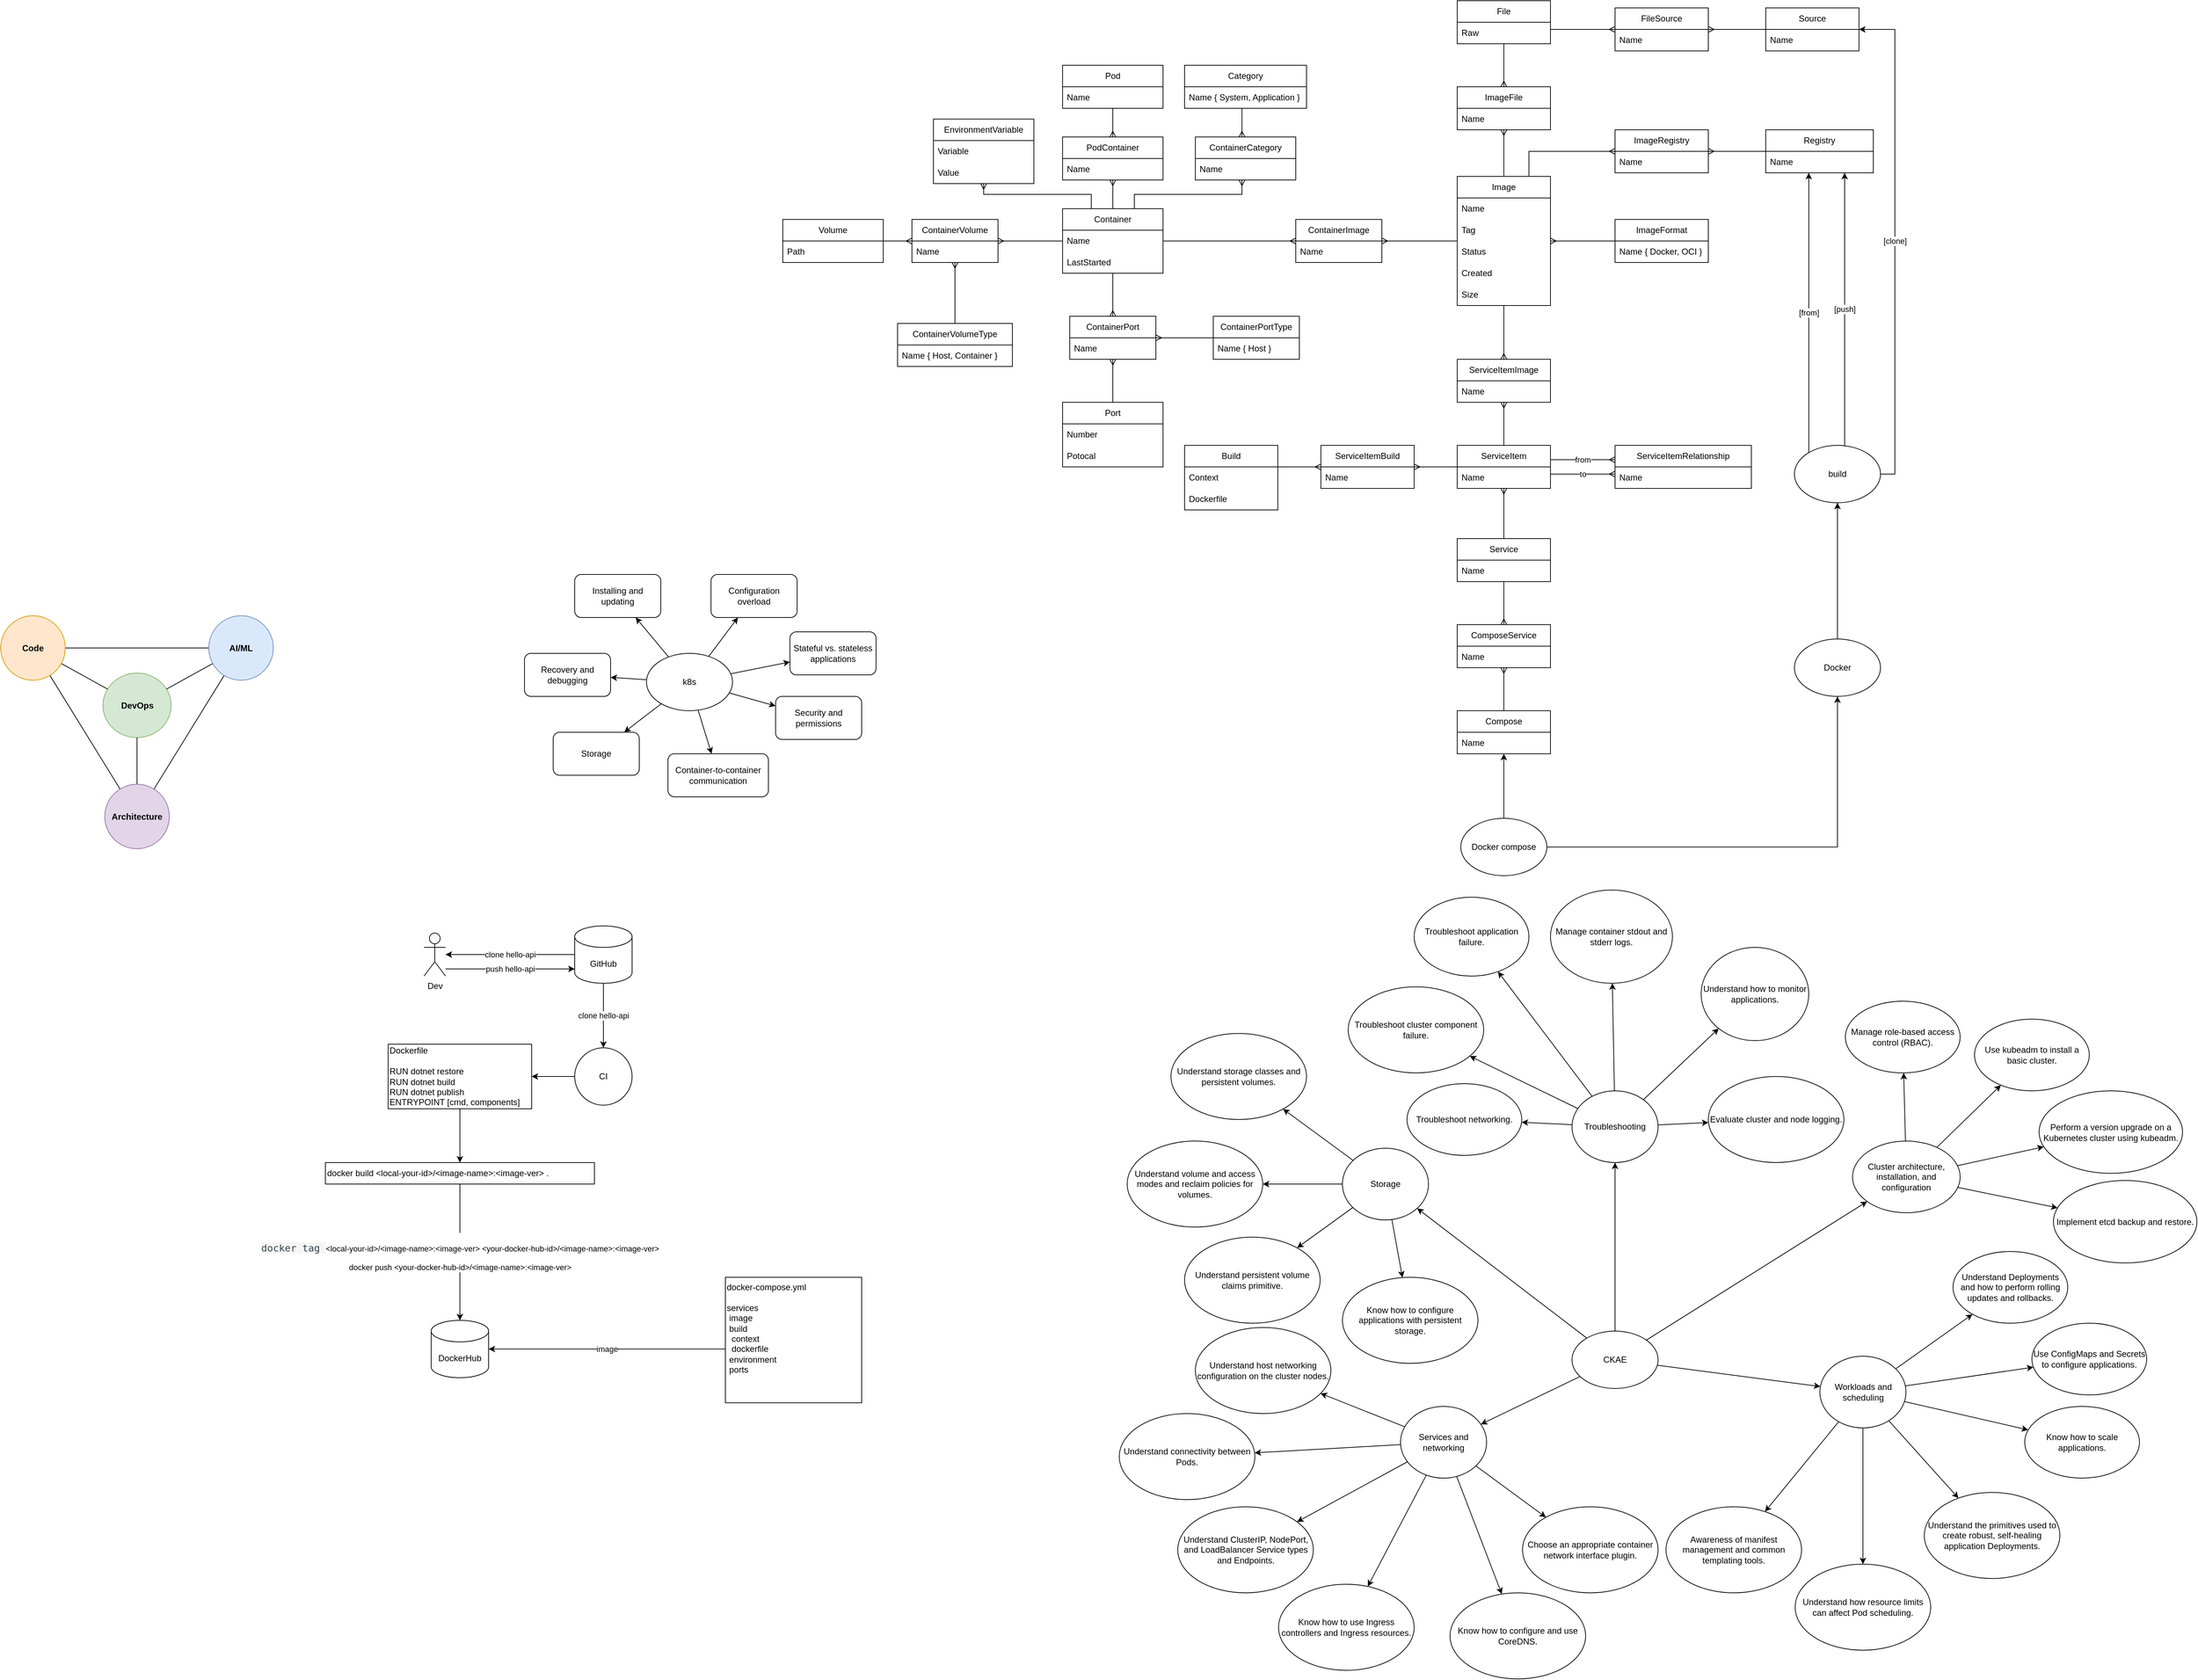 <mxfile version="21.8.2" type="github">
  <diagram id="xQNse8xgCa5r1MksHwUH" name="หน้า-1">
    <mxGraphModel dx="2977" dy="790" grid="1" gridSize="10" guides="1" tooltips="1" connect="1" arrows="1" fold="1" page="1" pageScale="1" pageWidth="827" pageHeight="1169" math="0" shadow="0">
      <root>
        <mxCell id="0" />
        <mxCell id="1" parent="0" />
        <mxCell id="IYAs4d1nV_LzOTD07XO1-17" value="Pod" style="swimlane;fontStyle=0;childLayout=stackLayout;horizontal=1;startSize=30;horizontalStack=0;resizeParent=1;resizeParentMax=0;resizeLast=0;collapsible=1;marginBottom=0;whiteSpace=wrap;html=1;" parent="1" vertex="1">
          <mxGeometry x="240" y="100" width="140" height="60" as="geometry">
            <mxRectangle x="240" y="100" width="60" height="30" as="alternateBounds" />
          </mxGeometry>
        </mxCell>
        <mxCell id="IYAs4d1nV_LzOTD07XO1-18" value="Name" style="text;strokeColor=none;fillColor=none;align=left;verticalAlign=middle;spacingLeft=4;spacingRight=4;overflow=hidden;points=[[0,0.5],[1,0.5]];portConstraint=eastwest;rotatable=0;whiteSpace=wrap;html=1;" parent="IYAs4d1nV_LzOTD07XO1-17" vertex="1">
          <mxGeometry y="30" width="140" height="30" as="geometry" />
        </mxCell>
        <mxCell id="IYAs4d1nV_LzOTD07XO1-21" value="Container" style="swimlane;fontStyle=0;childLayout=stackLayout;horizontal=1;startSize=30;horizontalStack=0;resizeParent=1;resizeParentMax=0;resizeLast=0;collapsible=1;marginBottom=0;whiteSpace=wrap;html=1;" parent="1" vertex="1">
          <mxGeometry x="240" y="300" width="140" height="90" as="geometry" />
        </mxCell>
        <mxCell id="IYAs4d1nV_LzOTD07XO1-22" value="Name" style="text;strokeColor=none;fillColor=none;align=left;verticalAlign=middle;spacingLeft=4;spacingRight=4;overflow=hidden;points=[[0,0.5],[1,0.5]];portConstraint=eastwest;rotatable=0;whiteSpace=wrap;html=1;" parent="IYAs4d1nV_LzOTD07XO1-21" vertex="1">
          <mxGeometry y="30" width="140" height="30" as="geometry" />
        </mxCell>
        <mxCell id="IYAs4d1nV_LzOTD07XO1-46" value="LastStarted" style="text;strokeColor=none;fillColor=none;align=left;verticalAlign=middle;spacingLeft=4;spacingRight=4;overflow=hidden;points=[[0,0.5],[1,0.5]];portConstraint=eastwest;rotatable=0;whiteSpace=wrap;html=1;" parent="IYAs4d1nV_LzOTD07XO1-21" vertex="1">
          <mxGeometry y="60" width="140" height="30" as="geometry" />
        </mxCell>
        <mxCell id="IYAs4d1nV_LzOTD07XO1-26" value="Image" style="swimlane;fontStyle=0;childLayout=stackLayout;horizontal=1;startSize=30;horizontalStack=0;resizeParent=1;resizeParentMax=0;resizeLast=0;collapsible=1;marginBottom=0;whiteSpace=wrap;html=1;" parent="1" vertex="1">
          <mxGeometry x="790" y="255" width="130" height="180" as="geometry" />
        </mxCell>
        <mxCell id="IYAs4d1nV_LzOTD07XO1-27" value="Name" style="text;strokeColor=none;fillColor=none;align=left;verticalAlign=middle;spacingLeft=4;spacingRight=4;overflow=hidden;points=[[0,0.5],[1,0.5]];portConstraint=eastwest;rotatable=0;whiteSpace=wrap;html=1;" parent="IYAs4d1nV_LzOTD07XO1-26" vertex="1">
          <mxGeometry y="30" width="130" height="30" as="geometry" />
        </mxCell>
        <mxCell id="IYAs4d1nV_LzOTD07XO1-42" value="Tag" style="text;strokeColor=none;fillColor=none;align=left;verticalAlign=middle;spacingLeft=4;spacingRight=4;overflow=hidden;points=[[0,0.5],[1,0.5]];portConstraint=eastwest;rotatable=0;whiteSpace=wrap;html=1;" parent="IYAs4d1nV_LzOTD07XO1-26" vertex="1">
          <mxGeometry y="60" width="130" height="30" as="geometry" />
        </mxCell>
        <mxCell id="IYAs4d1nV_LzOTD07XO1-43" value="Status" style="text;strokeColor=none;fillColor=none;align=left;verticalAlign=middle;spacingLeft=4;spacingRight=4;overflow=hidden;points=[[0,0.5],[1,0.5]];portConstraint=eastwest;rotatable=0;whiteSpace=wrap;html=1;" parent="IYAs4d1nV_LzOTD07XO1-26" vertex="1">
          <mxGeometry y="90" width="130" height="30" as="geometry" />
        </mxCell>
        <mxCell id="IYAs4d1nV_LzOTD07XO1-44" value="Created" style="text;strokeColor=none;fillColor=none;align=left;verticalAlign=middle;spacingLeft=4;spacingRight=4;overflow=hidden;points=[[0,0.5],[1,0.5]];portConstraint=eastwest;rotatable=0;whiteSpace=wrap;html=1;" parent="IYAs4d1nV_LzOTD07XO1-26" vertex="1">
          <mxGeometry y="120" width="130" height="30" as="geometry" />
        </mxCell>
        <mxCell id="IYAs4d1nV_LzOTD07XO1-45" value="Size" style="text;strokeColor=none;fillColor=none;align=left;verticalAlign=middle;spacingLeft=4;spacingRight=4;overflow=hidden;points=[[0,0.5],[1,0.5]];portConstraint=eastwest;rotatable=0;whiteSpace=wrap;html=1;" parent="IYAs4d1nV_LzOTD07XO1-26" vertex="1">
          <mxGeometry y="150" width="130" height="30" as="geometry" />
        </mxCell>
        <mxCell id="IYAs4d1nV_LzOTD07XO1-35" style="edgeStyle=orthogonalEdgeStyle;rounded=0;orthogonalLoop=1;jettySize=auto;html=1;endArrow=none;endFill=0;startArrow=ERmany;startFill=0;" parent="1" source="IYAs4d1nV_LzOTD07XO1-32" target="IYAs4d1nV_LzOTD07XO1-17" edge="1">
          <mxGeometry relative="1" as="geometry" />
        </mxCell>
        <mxCell id="IYAs4d1nV_LzOTD07XO1-36" style="edgeStyle=orthogonalEdgeStyle;rounded=0;orthogonalLoop=1;jettySize=auto;html=1;endArrow=none;endFill=0;startArrow=ERmany;startFill=0;" parent="1" source="IYAs4d1nV_LzOTD07XO1-32" target="IYAs4d1nV_LzOTD07XO1-21" edge="1">
          <mxGeometry relative="1" as="geometry" />
        </mxCell>
        <mxCell id="IYAs4d1nV_LzOTD07XO1-32" value="PodContainer" style="swimlane;fontStyle=0;childLayout=stackLayout;horizontal=1;startSize=30;horizontalStack=0;resizeParent=1;resizeParentMax=0;resizeLast=0;collapsible=1;marginBottom=0;whiteSpace=wrap;html=1;" parent="1" vertex="1">
          <mxGeometry x="240" y="200" width="140" height="60" as="geometry">
            <mxRectangle x="240" y="100" width="60" height="30" as="alternateBounds" />
          </mxGeometry>
        </mxCell>
        <mxCell id="IYAs4d1nV_LzOTD07XO1-33" value="Name" style="text;strokeColor=none;fillColor=none;align=left;verticalAlign=middle;spacingLeft=4;spacingRight=4;overflow=hidden;points=[[0,0.5],[1,0.5]];portConstraint=eastwest;rotatable=0;whiteSpace=wrap;html=1;" parent="IYAs4d1nV_LzOTD07XO1-32" vertex="1">
          <mxGeometry y="30" width="140" height="30" as="geometry" />
        </mxCell>
        <mxCell id="IYAs4d1nV_LzOTD07XO1-39" style="edgeStyle=orthogonalEdgeStyle;rounded=0;orthogonalLoop=1;jettySize=auto;html=1;endArrow=none;endFill=0;startArrow=ERmany;startFill=0;" parent="1" source="IYAs4d1nV_LzOTD07XO1-37" target="IYAs4d1nV_LzOTD07XO1-21" edge="1">
          <mxGeometry relative="1" as="geometry" />
        </mxCell>
        <mxCell id="IYAs4d1nV_LzOTD07XO1-40" style="edgeStyle=orthogonalEdgeStyle;rounded=0;orthogonalLoop=1;jettySize=auto;html=1;endArrow=none;endFill=0;startArrow=ERmany;startFill=0;" parent="1" source="IYAs4d1nV_LzOTD07XO1-37" target="IYAs4d1nV_LzOTD07XO1-26" edge="1">
          <mxGeometry relative="1" as="geometry" />
        </mxCell>
        <mxCell id="IYAs4d1nV_LzOTD07XO1-37" value="ContainerImage" style="swimlane;fontStyle=0;childLayout=stackLayout;horizontal=1;startSize=30;horizontalStack=0;resizeParent=1;resizeParentMax=0;resizeLast=0;collapsible=1;marginBottom=0;whiteSpace=wrap;html=1;" parent="1" vertex="1">
          <mxGeometry x="565" y="315" width="120" height="60" as="geometry">
            <mxRectangle x="450" y="300" width="60" height="30" as="alternateBounds" />
          </mxGeometry>
        </mxCell>
        <mxCell id="IYAs4d1nV_LzOTD07XO1-38" value="Name" style="text;strokeColor=none;fillColor=none;align=left;verticalAlign=middle;spacingLeft=4;spacingRight=4;overflow=hidden;points=[[0,0.5],[1,0.5]];portConstraint=eastwest;rotatable=0;whiteSpace=wrap;html=1;" parent="IYAs4d1nV_LzOTD07XO1-37" vertex="1">
          <mxGeometry y="30" width="120" height="30" as="geometry" />
        </mxCell>
        <mxCell id="IYAs4d1nV_LzOTD07XO1-47" value="Port" style="swimlane;fontStyle=0;childLayout=stackLayout;horizontal=1;startSize=30;horizontalStack=0;resizeParent=1;resizeParentMax=0;resizeLast=0;collapsible=1;marginBottom=0;whiteSpace=wrap;html=1;" parent="1" vertex="1">
          <mxGeometry x="240" y="570" width="140" height="90" as="geometry" />
        </mxCell>
        <mxCell id="IYAs4d1nV_LzOTD07XO1-48" value="Number" style="text;strokeColor=none;fillColor=none;align=left;verticalAlign=middle;spacingLeft=4;spacingRight=4;overflow=hidden;points=[[0,0.5],[1,0.5]];portConstraint=eastwest;rotatable=0;whiteSpace=wrap;html=1;" parent="IYAs4d1nV_LzOTD07XO1-47" vertex="1">
          <mxGeometry y="30" width="140" height="30" as="geometry" />
        </mxCell>
        <mxCell id="IYAs4d1nV_LzOTD07XO1-54" value="Potocal" style="text;strokeColor=none;fillColor=none;align=left;verticalAlign=middle;spacingLeft=4;spacingRight=4;overflow=hidden;points=[[0,0.5],[1,0.5]];portConstraint=eastwest;rotatable=0;whiteSpace=wrap;html=1;" parent="IYAs4d1nV_LzOTD07XO1-47" vertex="1">
          <mxGeometry y="60" width="140" height="30" as="geometry" />
        </mxCell>
        <mxCell id="IYAs4d1nV_LzOTD07XO1-50" value="ContainerPort" style="swimlane;fontStyle=0;childLayout=stackLayout;horizontal=1;startSize=30;horizontalStack=0;resizeParent=1;resizeParentMax=0;resizeLast=0;collapsible=1;marginBottom=0;whiteSpace=wrap;html=1;" parent="1" vertex="1">
          <mxGeometry x="250" y="450" width="120" height="60" as="geometry">
            <mxRectangle x="450" y="300" width="60" height="30" as="alternateBounds" />
          </mxGeometry>
        </mxCell>
        <mxCell id="IYAs4d1nV_LzOTD07XO1-51" value="Name" style="text;strokeColor=none;fillColor=none;align=left;verticalAlign=middle;spacingLeft=4;spacingRight=4;overflow=hidden;points=[[0,0.5],[1,0.5]];portConstraint=eastwest;rotatable=0;whiteSpace=wrap;html=1;" parent="IYAs4d1nV_LzOTD07XO1-50" vertex="1">
          <mxGeometry y="30" width="120" height="30" as="geometry" />
        </mxCell>
        <mxCell id="IYAs4d1nV_LzOTD07XO1-52" style="edgeStyle=orthogonalEdgeStyle;rounded=0;orthogonalLoop=1;jettySize=auto;html=1;endArrow=none;endFill=0;startArrow=ERmany;startFill=0;exitX=0.5;exitY=0;exitDx=0;exitDy=0;" parent="1" source="IYAs4d1nV_LzOTD07XO1-50" target="IYAs4d1nV_LzOTD07XO1-21" edge="1">
          <mxGeometry relative="1" as="geometry">
            <mxPoint x="460" y="340" as="sourcePoint" />
            <mxPoint x="390" y="355" as="targetPoint" />
          </mxGeometry>
        </mxCell>
        <mxCell id="IYAs4d1nV_LzOTD07XO1-53" style="edgeStyle=orthogonalEdgeStyle;rounded=0;orthogonalLoop=1;jettySize=auto;html=1;endArrow=none;endFill=0;startArrow=ERmany;startFill=0;" parent="1" source="IYAs4d1nV_LzOTD07XO1-50" target="IYAs4d1nV_LzOTD07XO1-47" edge="1">
          <mxGeometry relative="1" as="geometry">
            <mxPoint x="320" y="460" as="sourcePoint" />
            <mxPoint x="320" y="400" as="targetPoint" />
          </mxGeometry>
        </mxCell>
        <mxCell id="IYAs4d1nV_LzOTD07XO1-55" value="ContainerPortType" style="swimlane;fontStyle=0;childLayout=stackLayout;horizontal=1;startSize=30;horizontalStack=0;resizeParent=1;resizeParentMax=0;resizeLast=0;collapsible=1;marginBottom=0;whiteSpace=wrap;html=1;" parent="1" vertex="1">
          <mxGeometry x="450" y="450" width="120" height="60" as="geometry">
            <mxRectangle x="450" y="300" width="60" height="30" as="alternateBounds" />
          </mxGeometry>
        </mxCell>
        <mxCell id="IYAs4d1nV_LzOTD07XO1-56" value="Name { Host }" style="text;strokeColor=none;fillColor=none;align=left;verticalAlign=middle;spacingLeft=4;spacingRight=4;overflow=hidden;points=[[0,0.5],[1,0.5]];portConstraint=eastwest;rotatable=0;whiteSpace=wrap;html=1;" parent="IYAs4d1nV_LzOTD07XO1-55" vertex="1">
          <mxGeometry y="30" width="120" height="30" as="geometry" />
        </mxCell>
        <mxCell id="IYAs4d1nV_LzOTD07XO1-57" style="edgeStyle=orthogonalEdgeStyle;rounded=0;orthogonalLoop=1;jettySize=auto;html=1;endArrow=none;endFill=0;startArrow=ERmany;startFill=0;" parent="1" source="IYAs4d1nV_LzOTD07XO1-50" target="IYAs4d1nV_LzOTD07XO1-55" edge="1">
          <mxGeometry relative="1" as="geometry">
            <mxPoint x="320" y="460" as="sourcePoint" />
            <mxPoint x="320" y="400" as="targetPoint" />
          </mxGeometry>
        </mxCell>
        <mxCell id="IYAs4d1nV_LzOTD07XO1-58" value="Volume" style="swimlane;fontStyle=0;childLayout=stackLayout;horizontal=1;startSize=30;horizontalStack=0;resizeParent=1;resizeParentMax=0;resizeLast=0;collapsible=1;marginBottom=0;whiteSpace=wrap;html=1;" parent="1" vertex="1">
          <mxGeometry x="-150" y="315" width="140" height="60" as="geometry" />
        </mxCell>
        <mxCell id="IYAs4d1nV_LzOTD07XO1-59" value="Path" style="text;strokeColor=none;fillColor=none;align=left;verticalAlign=middle;spacingLeft=4;spacingRight=4;overflow=hidden;points=[[0,0.5],[1,0.5]];portConstraint=eastwest;rotatable=0;whiteSpace=wrap;html=1;" parent="IYAs4d1nV_LzOTD07XO1-58" vertex="1">
          <mxGeometry y="30" width="140" height="30" as="geometry" />
        </mxCell>
        <mxCell id="IYAs4d1nV_LzOTD07XO1-61" value="ContainerVolume" style="swimlane;fontStyle=0;childLayout=stackLayout;horizontal=1;startSize=30;horizontalStack=0;resizeParent=1;resizeParentMax=0;resizeLast=0;collapsible=1;marginBottom=0;whiteSpace=wrap;html=1;" parent="1" vertex="1">
          <mxGeometry x="30" y="315" width="120" height="60" as="geometry">
            <mxRectangle x="450" y="300" width="60" height="30" as="alternateBounds" />
          </mxGeometry>
        </mxCell>
        <mxCell id="IYAs4d1nV_LzOTD07XO1-62" value="Name" style="text;strokeColor=none;fillColor=none;align=left;verticalAlign=middle;spacingLeft=4;spacingRight=4;overflow=hidden;points=[[0,0.5],[1,0.5]];portConstraint=eastwest;rotatable=0;whiteSpace=wrap;html=1;" parent="IYAs4d1nV_LzOTD07XO1-61" vertex="1">
          <mxGeometry y="30" width="120" height="30" as="geometry" />
        </mxCell>
        <mxCell id="IYAs4d1nV_LzOTD07XO1-63" style="edgeStyle=orthogonalEdgeStyle;rounded=0;orthogonalLoop=1;jettySize=auto;html=1;endArrow=none;endFill=0;startArrow=ERmany;startFill=0;" parent="1" source="IYAs4d1nV_LzOTD07XO1-61" target="IYAs4d1nV_LzOTD07XO1-21" edge="1">
          <mxGeometry relative="1" as="geometry">
            <mxPoint x="320" y="460" as="sourcePoint" />
            <mxPoint x="320" y="400" as="targetPoint" />
          </mxGeometry>
        </mxCell>
        <mxCell id="IYAs4d1nV_LzOTD07XO1-64" style="edgeStyle=orthogonalEdgeStyle;rounded=0;orthogonalLoop=1;jettySize=auto;html=1;endArrow=none;endFill=0;startArrow=ERmany;startFill=0;" parent="1" source="IYAs4d1nV_LzOTD07XO1-61" target="IYAs4d1nV_LzOTD07XO1-58" edge="1">
          <mxGeometry relative="1" as="geometry">
            <mxPoint x="160" y="355" as="sourcePoint" />
            <mxPoint x="250" y="355" as="targetPoint" />
          </mxGeometry>
        </mxCell>
        <mxCell id="IYAs4d1nV_LzOTD07XO1-65" value="ContainerVolumeType" style="swimlane;fontStyle=0;childLayout=stackLayout;horizontal=1;startSize=30;horizontalStack=0;resizeParent=1;resizeParentMax=0;resizeLast=0;collapsible=1;marginBottom=0;whiteSpace=wrap;html=1;" parent="1" vertex="1">
          <mxGeometry x="10" y="460" width="160" height="60" as="geometry">
            <mxRectangle x="450" y="300" width="60" height="30" as="alternateBounds" />
          </mxGeometry>
        </mxCell>
        <mxCell id="IYAs4d1nV_LzOTD07XO1-66" value="Name { Host, Container }" style="text;strokeColor=none;fillColor=none;align=left;verticalAlign=middle;spacingLeft=4;spacingRight=4;overflow=hidden;points=[[0,0.5],[1,0.5]];portConstraint=eastwest;rotatable=0;whiteSpace=wrap;html=1;" parent="IYAs4d1nV_LzOTD07XO1-65" vertex="1">
          <mxGeometry y="30" width="160" height="30" as="geometry" />
        </mxCell>
        <mxCell id="IYAs4d1nV_LzOTD07XO1-67" style="edgeStyle=orthogonalEdgeStyle;rounded=0;orthogonalLoop=1;jettySize=auto;html=1;endArrow=none;endFill=0;startArrow=ERmany;startFill=0;" parent="1" source="IYAs4d1nV_LzOTD07XO1-61" target="IYAs4d1nV_LzOTD07XO1-65" edge="1">
          <mxGeometry relative="1" as="geometry">
            <mxPoint x="160" y="355" as="sourcePoint" />
            <mxPoint x="250" y="355" as="targetPoint" />
          </mxGeometry>
        </mxCell>
        <mxCell id="IYAs4d1nV_LzOTD07XO1-68" value="EnvironmentVariable" style="swimlane;fontStyle=0;childLayout=stackLayout;horizontal=1;startSize=30;horizontalStack=0;resizeParent=1;resizeParentMax=0;resizeLast=0;collapsible=1;marginBottom=0;whiteSpace=wrap;html=1;" parent="1" vertex="1">
          <mxGeometry x="60" y="175" width="140" height="90" as="geometry" />
        </mxCell>
        <mxCell id="IYAs4d1nV_LzOTD07XO1-69" value="Variable" style="text;strokeColor=none;fillColor=none;align=left;verticalAlign=middle;spacingLeft=4;spacingRight=4;overflow=hidden;points=[[0,0.5],[1,0.5]];portConstraint=eastwest;rotatable=0;whiteSpace=wrap;html=1;" parent="IYAs4d1nV_LzOTD07XO1-68" vertex="1">
          <mxGeometry y="30" width="140" height="30" as="geometry" />
        </mxCell>
        <mxCell id="IYAs4d1nV_LzOTD07XO1-70" value="Value" style="text;strokeColor=none;fillColor=none;align=left;verticalAlign=middle;spacingLeft=4;spacingRight=4;overflow=hidden;points=[[0,0.5],[1,0.5]];portConstraint=eastwest;rotatable=0;whiteSpace=wrap;html=1;" parent="IYAs4d1nV_LzOTD07XO1-68" vertex="1">
          <mxGeometry y="60" width="140" height="30" as="geometry" />
        </mxCell>
        <mxCell id="IYAs4d1nV_LzOTD07XO1-71" style="edgeStyle=orthogonalEdgeStyle;rounded=0;orthogonalLoop=1;jettySize=auto;html=1;endArrow=none;endFill=0;startArrow=ERmany;startFill=0;" parent="1" source="IYAs4d1nV_LzOTD07XO1-68" target="IYAs4d1nV_LzOTD07XO1-21" edge="1">
          <mxGeometry relative="1" as="geometry">
            <mxPoint x="40" y="355" as="sourcePoint" />
            <mxPoint x="-20" y="355" as="targetPoint" />
            <Array as="points">
              <mxPoint x="130" y="280" />
              <mxPoint x="280" y="280" />
            </Array>
          </mxGeometry>
        </mxCell>
        <mxCell id="IYAs4d1nV_LzOTD07XO1-72" value="ImageFormat" style="swimlane;fontStyle=0;childLayout=stackLayout;horizontal=1;startSize=30;horizontalStack=0;resizeParent=1;resizeParentMax=0;resizeLast=0;collapsible=1;marginBottom=0;whiteSpace=wrap;html=1;" parent="1" vertex="1">
          <mxGeometry x="1010" y="315" width="130" height="60" as="geometry" />
        </mxCell>
        <mxCell id="IYAs4d1nV_LzOTD07XO1-73" value="Name { Docker, OCI }" style="text;strokeColor=none;fillColor=none;align=left;verticalAlign=middle;spacingLeft=4;spacingRight=4;overflow=hidden;points=[[0,0.5],[1,0.5]];portConstraint=eastwest;rotatable=0;whiteSpace=wrap;html=1;" parent="IYAs4d1nV_LzOTD07XO1-72" vertex="1">
          <mxGeometry y="30" width="130" height="30" as="geometry" />
        </mxCell>
        <mxCell id="IYAs4d1nV_LzOTD07XO1-78" style="edgeStyle=orthogonalEdgeStyle;rounded=0;orthogonalLoop=1;jettySize=auto;html=1;endArrow=none;endFill=0;startArrow=ERmany;startFill=0;" parent="1" source="IYAs4d1nV_LzOTD07XO1-26" target="IYAs4d1nV_LzOTD07XO1-72" edge="1">
          <mxGeometry relative="1" as="geometry">
            <mxPoint x="730" y="355" as="sourcePoint" />
            <mxPoint x="830" y="355" as="targetPoint" />
          </mxGeometry>
        </mxCell>
        <mxCell id="IYAs4d1nV_LzOTD07XO1-79" value="File" style="swimlane;fontStyle=0;childLayout=stackLayout;horizontal=1;startSize=30;horizontalStack=0;resizeParent=1;resizeParentMax=0;resizeLast=0;collapsible=1;marginBottom=0;whiteSpace=wrap;html=1;" parent="1" vertex="1">
          <mxGeometry x="790" y="10" width="130" height="60" as="geometry" />
        </mxCell>
        <mxCell id="IYAs4d1nV_LzOTD07XO1-80" value="Raw" style="text;strokeColor=none;fillColor=none;align=left;verticalAlign=middle;spacingLeft=4;spacingRight=4;overflow=hidden;points=[[0,0.5],[1,0.5]];portConstraint=eastwest;rotatable=0;whiteSpace=wrap;html=1;" parent="IYAs4d1nV_LzOTD07XO1-79" vertex="1">
          <mxGeometry y="30" width="130" height="30" as="geometry" />
        </mxCell>
        <mxCell id="IYAs4d1nV_LzOTD07XO1-85" value="ImageFile" style="swimlane;fontStyle=0;childLayout=stackLayout;horizontal=1;startSize=30;horizontalStack=0;resizeParent=1;resizeParentMax=0;resizeLast=0;collapsible=1;marginBottom=0;whiteSpace=wrap;html=1;" parent="1" vertex="1">
          <mxGeometry x="790" y="130" width="130" height="60" as="geometry" />
        </mxCell>
        <mxCell id="IYAs4d1nV_LzOTD07XO1-86" value="Name" style="text;strokeColor=none;fillColor=none;align=left;verticalAlign=middle;spacingLeft=4;spacingRight=4;overflow=hidden;points=[[0,0.5],[1,0.5]];portConstraint=eastwest;rotatable=0;whiteSpace=wrap;html=1;" parent="IYAs4d1nV_LzOTD07XO1-85" vertex="1">
          <mxGeometry y="30" width="130" height="30" as="geometry" />
        </mxCell>
        <mxCell id="IYAs4d1nV_LzOTD07XO1-87" style="edgeStyle=orthogonalEdgeStyle;rounded=0;orthogonalLoop=1;jettySize=auto;html=1;endArrow=none;endFill=0;startArrow=ERmany;startFill=0;" parent="1" source="IYAs4d1nV_LzOTD07XO1-85" target="IYAs4d1nV_LzOTD07XO1-26" edge="1">
          <mxGeometry relative="1" as="geometry">
            <mxPoint x="930" y="355" as="sourcePoint" />
            <mxPoint x="1020" y="355" as="targetPoint" />
          </mxGeometry>
        </mxCell>
        <mxCell id="IYAs4d1nV_LzOTD07XO1-89" style="edgeStyle=orthogonalEdgeStyle;rounded=0;orthogonalLoop=1;jettySize=auto;html=1;endArrow=none;endFill=0;startArrow=ERmany;startFill=0;" parent="1" source="IYAs4d1nV_LzOTD07XO1-85" target="IYAs4d1nV_LzOTD07XO1-79" edge="1">
          <mxGeometry relative="1" as="geometry">
            <mxPoint x="865" y="200" as="sourcePoint" />
            <mxPoint x="865" y="265" as="targetPoint" />
          </mxGeometry>
        </mxCell>
        <mxCell id="IYAs4d1nV_LzOTD07XO1-90" value="Registry" style="swimlane;fontStyle=0;childLayout=stackLayout;horizontal=1;startSize=30;horizontalStack=0;resizeParent=1;resizeParentMax=0;resizeLast=0;collapsible=1;marginBottom=0;whiteSpace=wrap;html=1;" parent="1" vertex="1">
          <mxGeometry x="1220" y="190" width="150" height="60" as="geometry" />
        </mxCell>
        <mxCell id="IYAs4d1nV_LzOTD07XO1-91" value="Name" style="text;strokeColor=none;fillColor=none;align=left;verticalAlign=middle;spacingLeft=4;spacingRight=4;overflow=hidden;points=[[0,0.5],[1,0.5]];portConstraint=eastwest;rotatable=0;whiteSpace=wrap;html=1;" parent="IYAs4d1nV_LzOTD07XO1-90" vertex="1">
          <mxGeometry y="30" width="150" height="30" as="geometry" />
        </mxCell>
        <mxCell id="IYAs4d1nV_LzOTD07XO1-96" value="ImageRegistry" style="swimlane;fontStyle=0;childLayout=stackLayout;horizontal=1;startSize=30;horizontalStack=0;resizeParent=1;resizeParentMax=0;resizeLast=0;collapsible=1;marginBottom=0;whiteSpace=wrap;html=1;" parent="1" vertex="1">
          <mxGeometry x="1010" y="190" width="130" height="60" as="geometry" />
        </mxCell>
        <mxCell id="IYAs4d1nV_LzOTD07XO1-97" value="Name" style="text;strokeColor=none;fillColor=none;align=left;verticalAlign=middle;spacingLeft=4;spacingRight=4;overflow=hidden;points=[[0,0.5],[1,0.5]];portConstraint=eastwest;rotatable=0;whiteSpace=wrap;html=1;" parent="IYAs4d1nV_LzOTD07XO1-96" vertex="1">
          <mxGeometry y="30" width="130" height="30" as="geometry" />
        </mxCell>
        <mxCell id="IYAs4d1nV_LzOTD07XO1-98" style="edgeStyle=orthogonalEdgeStyle;rounded=0;orthogonalLoop=1;jettySize=auto;html=1;endArrow=none;endFill=0;startArrow=ERmany;startFill=0;" parent="1" source="IYAs4d1nV_LzOTD07XO1-96" target="IYAs4d1nV_LzOTD07XO1-26" edge="1">
          <mxGeometry relative="1" as="geometry">
            <mxPoint x="865" y="200" as="sourcePoint" />
            <mxPoint x="865" y="265" as="targetPoint" />
            <Array as="points">
              <mxPoint x="890" y="220" />
            </Array>
          </mxGeometry>
        </mxCell>
        <mxCell id="IYAs4d1nV_LzOTD07XO1-99" style="edgeStyle=orthogonalEdgeStyle;rounded=0;orthogonalLoop=1;jettySize=auto;html=1;endArrow=none;endFill=0;startArrow=ERmany;startFill=0;" parent="1" source="IYAs4d1nV_LzOTD07XO1-96" target="IYAs4d1nV_LzOTD07XO1-90" edge="1">
          <mxGeometry relative="1" as="geometry">
            <mxPoint x="1050" y="230" as="sourcePoint" />
            <mxPoint x="900" y="265" as="targetPoint" />
            <Array as="points">
              <mxPoint x="1240" y="220" />
              <mxPoint x="1240" y="220" />
            </Array>
          </mxGeometry>
        </mxCell>
        <mxCell id="IYAs4d1nV_LzOTD07XO1-100" value="Category" style="swimlane;fontStyle=0;childLayout=stackLayout;horizontal=1;startSize=30;horizontalStack=0;resizeParent=1;resizeParentMax=0;resizeLast=0;collapsible=1;marginBottom=0;whiteSpace=wrap;html=1;" parent="1" vertex="1">
          <mxGeometry x="410" y="100" width="170" height="60" as="geometry">
            <mxRectangle x="240" y="100" width="60" height="30" as="alternateBounds" />
          </mxGeometry>
        </mxCell>
        <mxCell id="IYAs4d1nV_LzOTD07XO1-101" value="Name { System, Application }" style="text;strokeColor=none;fillColor=none;align=left;verticalAlign=middle;spacingLeft=4;spacingRight=4;overflow=hidden;points=[[0,0.5],[1,0.5]];portConstraint=eastwest;rotatable=0;whiteSpace=wrap;html=1;" parent="IYAs4d1nV_LzOTD07XO1-100" vertex="1">
          <mxGeometry y="30" width="170" height="30" as="geometry" />
        </mxCell>
        <mxCell id="IYAs4d1nV_LzOTD07XO1-102" value="ContainerCategory" style="swimlane;fontStyle=0;childLayout=stackLayout;horizontal=1;startSize=30;horizontalStack=0;resizeParent=1;resizeParentMax=0;resizeLast=0;collapsible=1;marginBottom=0;whiteSpace=wrap;html=1;" parent="1" vertex="1">
          <mxGeometry x="425" y="200" width="140" height="60" as="geometry">
            <mxRectangle x="240" y="100" width="60" height="30" as="alternateBounds" />
          </mxGeometry>
        </mxCell>
        <mxCell id="IYAs4d1nV_LzOTD07XO1-103" value="Name" style="text;strokeColor=none;fillColor=none;align=left;verticalAlign=middle;spacingLeft=4;spacingRight=4;overflow=hidden;points=[[0,0.5],[1,0.5]];portConstraint=eastwest;rotatable=0;whiteSpace=wrap;html=1;" parent="IYAs4d1nV_LzOTD07XO1-102" vertex="1">
          <mxGeometry y="30" width="140" height="30" as="geometry" />
        </mxCell>
        <mxCell id="IYAs4d1nV_LzOTD07XO1-104" style="edgeStyle=orthogonalEdgeStyle;rounded=0;orthogonalLoop=1;jettySize=auto;html=1;endArrow=none;endFill=0;startArrow=ERmany;startFill=0;" parent="1" source="IYAs4d1nV_LzOTD07XO1-102" target="IYAs4d1nV_LzOTD07XO1-100" edge="1">
          <mxGeometry relative="1" as="geometry">
            <mxPoint x="725" y="140" as="sourcePoint" />
            <mxPoint x="725" y="80" as="targetPoint" />
            <Array as="points">
              <mxPoint x="490" y="180" />
              <mxPoint x="490" y="180" />
            </Array>
          </mxGeometry>
        </mxCell>
        <mxCell id="IYAs4d1nV_LzOTD07XO1-105" style="edgeStyle=orthogonalEdgeStyle;rounded=0;orthogonalLoop=1;jettySize=auto;html=1;endArrow=none;endFill=0;startArrow=ERmany;startFill=0;" parent="1" source="IYAs4d1nV_LzOTD07XO1-102" target="IYAs4d1nV_LzOTD07XO1-21" edge="1">
          <mxGeometry relative="1" as="geometry">
            <mxPoint x="520" y="200" as="sourcePoint" />
            <mxPoint x="520" y="100" as="targetPoint" />
            <Array as="points">
              <mxPoint x="490" y="280" />
              <mxPoint x="340" y="280" />
            </Array>
          </mxGeometry>
        </mxCell>
        <mxCell id="IYAs4d1nV_LzOTD07XO1-109" value="[push]" style="edgeStyle=orthogonalEdgeStyle;rounded=0;orthogonalLoop=1;jettySize=auto;html=1;" parent="1" source="IYAs4d1nV_LzOTD07XO1-108" target="IYAs4d1nV_LzOTD07XO1-90" edge="1">
          <mxGeometry relative="1" as="geometry">
            <Array as="points">
              <mxPoint x="1330" y="380" />
              <mxPoint x="1330" y="380" />
            </Array>
          </mxGeometry>
        </mxCell>
        <mxCell id="IYAs4d1nV_LzOTD07XO1-110" value="[from]" style="edgeStyle=orthogonalEdgeStyle;rounded=0;orthogonalLoop=1;jettySize=auto;html=1;" parent="1" source="IYAs4d1nV_LzOTD07XO1-108" target="IYAs4d1nV_LzOTD07XO1-90" edge="1">
          <mxGeometry relative="1" as="geometry">
            <Array as="points">
              <mxPoint x="1280" y="390" />
              <mxPoint x="1280" y="390" />
            </Array>
          </mxGeometry>
        </mxCell>
        <mxCell id="IYAs4d1nV_LzOTD07XO1-111" value="[clone]" style="edgeStyle=orthogonalEdgeStyle;rounded=0;orthogonalLoop=1;jettySize=auto;html=1;" parent="1" source="IYAs4d1nV_LzOTD07XO1-108" target="IYAs4d1nV_LzOTD07XO1-114" edge="1">
          <mxGeometry relative="1" as="geometry">
            <Array as="points">
              <mxPoint x="1400" y="50" />
            </Array>
          </mxGeometry>
        </mxCell>
        <mxCell id="IYAs4d1nV_LzOTD07XO1-108" value="build" style="ellipse;whiteSpace=wrap;html=1;" parent="1" vertex="1">
          <mxGeometry x="1260" y="630" width="120" height="80" as="geometry" />
        </mxCell>
        <mxCell id="IYAs4d1nV_LzOTD07XO1-113" style="edgeStyle=orthogonalEdgeStyle;rounded=0;orthogonalLoop=1;jettySize=auto;html=1;" parent="1" source="IYAs4d1nV_LzOTD07XO1-112" target="IYAs4d1nV_LzOTD07XO1-108" edge="1">
          <mxGeometry relative="1" as="geometry">
            <Array as="points">
              <mxPoint x="1320" y="810" />
              <mxPoint x="1320" y="810" />
            </Array>
          </mxGeometry>
        </mxCell>
        <mxCell id="IYAs4d1nV_LzOTD07XO1-112" value="Docker" style="ellipse;whiteSpace=wrap;html=1;" parent="1" vertex="1">
          <mxGeometry x="1260" y="900" width="120" height="80" as="geometry" />
        </mxCell>
        <mxCell id="IYAs4d1nV_LzOTD07XO1-114" value="Source" style="swimlane;fontStyle=0;childLayout=stackLayout;horizontal=1;startSize=30;horizontalStack=0;resizeParent=1;resizeParentMax=0;resizeLast=0;collapsible=1;marginBottom=0;whiteSpace=wrap;html=1;" parent="1" vertex="1">
          <mxGeometry x="1220" y="20" width="130" height="60" as="geometry" />
        </mxCell>
        <mxCell id="IYAs4d1nV_LzOTD07XO1-115" value="Name" style="text;strokeColor=none;fillColor=none;align=left;verticalAlign=middle;spacingLeft=4;spacingRight=4;overflow=hidden;points=[[0,0.5],[1,0.5]];portConstraint=eastwest;rotatable=0;whiteSpace=wrap;html=1;" parent="IYAs4d1nV_LzOTD07XO1-114" vertex="1">
          <mxGeometry y="30" width="130" height="30" as="geometry" />
        </mxCell>
        <mxCell id="IYAs4d1nV_LzOTD07XO1-116" value="FileSource" style="swimlane;fontStyle=0;childLayout=stackLayout;horizontal=1;startSize=30;horizontalStack=0;resizeParent=1;resizeParentMax=0;resizeLast=0;collapsible=1;marginBottom=0;whiteSpace=wrap;html=1;" parent="1" vertex="1">
          <mxGeometry x="1010" y="20" width="130" height="60" as="geometry" />
        </mxCell>
        <mxCell id="IYAs4d1nV_LzOTD07XO1-117" value="Name" style="text;strokeColor=none;fillColor=none;align=left;verticalAlign=middle;spacingLeft=4;spacingRight=4;overflow=hidden;points=[[0,0.5],[1,0.5]];portConstraint=eastwest;rotatable=0;whiteSpace=wrap;html=1;" parent="IYAs4d1nV_LzOTD07XO1-116" vertex="1">
          <mxGeometry y="30" width="130" height="30" as="geometry" />
        </mxCell>
        <mxCell id="IYAs4d1nV_LzOTD07XO1-118" style="edgeStyle=orthogonalEdgeStyle;rounded=0;orthogonalLoop=1;jettySize=auto;html=1;endArrow=none;endFill=0;startArrow=ERmany;startFill=0;" parent="1" source="IYAs4d1nV_LzOTD07XO1-116" target="IYAs4d1nV_LzOTD07XO1-114" edge="1">
          <mxGeometry relative="1" as="geometry">
            <mxPoint x="1180" y="230" as="sourcePoint" />
            <mxPoint x="1270" y="230" as="targetPoint" />
            <Array as="points">
              <mxPoint x="1220" y="50" />
              <mxPoint x="1220" y="50" />
            </Array>
          </mxGeometry>
        </mxCell>
        <mxCell id="IYAs4d1nV_LzOTD07XO1-119" style="edgeStyle=orthogonalEdgeStyle;rounded=0;orthogonalLoop=1;jettySize=auto;html=1;endArrow=none;endFill=0;startArrow=ERmany;startFill=0;" parent="1" source="IYAs4d1nV_LzOTD07XO1-116" target="IYAs4d1nV_LzOTD07XO1-79" edge="1">
          <mxGeometry relative="1" as="geometry">
            <mxPoint x="1170" y="80" as="sourcePoint" />
            <mxPoint x="1270" y="80" as="targetPoint" />
            <Array as="points">
              <mxPoint x="980" y="50" />
              <mxPoint x="980" y="50" />
            </Array>
          </mxGeometry>
        </mxCell>
        <mxCell id="D4TIQq5gjR-vQWRy2sLY-1" value="Service" style="swimlane;fontStyle=0;childLayout=stackLayout;horizontal=1;startSize=30;horizontalStack=0;resizeParent=1;resizeParentMax=0;resizeLast=0;collapsible=1;marginBottom=0;whiteSpace=wrap;html=1;" parent="1" vertex="1">
          <mxGeometry x="790" y="760" width="130" height="60" as="geometry" />
        </mxCell>
        <mxCell id="D4TIQq5gjR-vQWRy2sLY-2" value="Name" style="text;strokeColor=none;fillColor=none;align=left;verticalAlign=middle;spacingLeft=4;spacingRight=4;overflow=hidden;points=[[0,0.5],[1,0.5]];portConstraint=eastwest;rotatable=0;whiteSpace=wrap;html=1;" parent="D4TIQq5gjR-vQWRy2sLY-1" vertex="1">
          <mxGeometry y="30" width="130" height="30" as="geometry" />
        </mxCell>
        <mxCell id="D4TIQq5gjR-vQWRy2sLY-7" value="ServiceItem" style="swimlane;fontStyle=0;childLayout=stackLayout;horizontal=1;startSize=30;horizontalStack=0;resizeParent=1;resizeParentMax=0;resizeLast=0;collapsible=1;marginBottom=0;whiteSpace=wrap;html=1;" parent="1" vertex="1">
          <mxGeometry x="790" y="630" width="130" height="60" as="geometry" />
        </mxCell>
        <mxCell id="D4TIQq5gjR-vQWRy2sLY-8" value="Name" style="text;strokeColor=none;fillColor=none;align=left;verticalAlign=middle;spacingLeft=4;spacingRight=4;overflow=hidden;points=[[0,0.5],[1,0.5]];portConstraint=eastwest;rotatable=0;whiteSpace=wrap;html=1;" parent="D4TIQq5gjR-vQWRy2sLY-7" vertex="1">
          <mxGeometry y="30" width="130" height="30" as="geometry" />
        </mxCell>
        <mxCell id="D4TIQq5gjR-vQWRy2sLY-9" style="edgeStyle=orthogonalEdgeStyle;rounded=0;orthogonalLoop=1;jettySize=auto;html=1;endArrow=none;endFill=0;startArrow=ERmany;startFill=0;" parent="1" source="D4TIQq5gjR-vQWRy2sLY-7" target="D4TIQq5gjR-vQWRy2sLY-1" edge="1">
          <mxGeometry relative="1" as="geometry">
            <mxPoint x="940" y="415" as="sourcePoint" />
            <mxPoint x="1030" y="415" as="targetPoint" />
          </mxGeometry>
        </mxCell>
        <mxCell id="D4TIQq5gjR-vQWRy2sLY-10" value="ServiceItemImage" style="swimlane;fontStyle=0;childLayout=stackLayout;horizontal=1;startSize=30;horizontalStack=0;resizeParent=1;resizeParentMax=0;resizeLast=0;collapsible=1;marginBottom=0;whiteSpace=wrap;html=1;" parent="1" vertex="1">
          <mxGeometry x="790" y="510" width="130" height="60" as="geometry" />
        </mxCell>
        <mxCell id="D4TIQq5gjR-vQWRy2sLY-11" value="Name" style="text;strokeColor=none;fillColor=none;align=left;verticalAlign=middle;spacingLeft=4;spacingRight=4;overflow=hidden;points=[[0,0.5],[1,0.5]];portConstraint=eastwest;rotatable=0;whiteSpace=wrap;html=1;" parent="D4TIQq5gjR-vQWRy2sLY-10" vertex="1">
          <mxGeometry y="30" width="130" height="30" as="geometry" />
        </mxCell>
        <mxCell id="D4TIQq5gjR-vQWRy2sLY-12" style="edgeStyle=orthogonalEdgeStyle;rounded=0;orthogonalLoop=1;jettySize=auto;html=1;endArrow=none;endFill=0;startArrow=ERmany;startFill=0;" parent="1" source="D4TIQq5gjR-vQWRy2sLY-10" target="D4TIQq5gjR-vQWRy2sLY-7" edge="1">
          <mxGeometry relative="1" as="geometry">
            <mxPoint x="865" y="700" as="sourcePoint" />
            <mxPoint x="865" y="770" as="targetPoint" />
          </mxGeometry>
        </mxCell>
        <mxCell id="D4TIQq5gjR-vQWRy2sLY-13" style="edgeStyle=orthogonalEdgeStyle;rounded=0;orthogonalLoop=1;jettySize=auto;html=1;endArrow=none;endFill=0;startArrow=ERmany;startFill=0;" parent="1" source="D4TIQq5gjR-vQWRy2sLY-10" target="IYAs4d1nV_LzOTD07XO1-26" edge="1">
          <mxGeometry relative="1" as="geometry">
            <mxPoint x="875" y="710" as="sourcePoint" />
            <mxPoint x="875" y="780" as="targetPoint" />
          </mxGeometry>
        </mxCell>
        <mxCell id="D4TIQq5gjR-vQWRy2sLY-14" value="Build" style="swimlane;fontStyle=0;childLayout=stackLayout;horizontal=1;startSize=30;horizontalStack=0;resizeParent=1;resizeParentMax=0;resizeLast=0;collapsible=1;marginBottom=0;whiteSpace=wrap;html=1;" parent="1" vertex="1">
          <mxGeometry x="410" y="630" width="130" height="90" as="geometry" />
        </mxCell>
        <mxCell id="D4TIQq5gjR-vQWRy2sLY-15" value="Context" style="text;strokeColor=none;fillColor=none;align=left;verticalAlign=middle;spacingLeft=4;spacingRight=4;overflow=hidden;points=[[0,0.5],[1,0.5]];portConstraint=eastwest;rotatable=0;whiteSpace=wrap;html=1;" parent="D4TIQq5gjR-vQWRy2sLY-14" vertex="1">
          <mxGeometry y="30" width="130" height="30" as="geometry" />
        </mxCell>
        <mxCell id="D4TIQq5gjR-vQWRy2sLY-16" value="Dockerfile" style="text;strokeColor=none;fillColor=none;align=left;verticalAlign=middle;spacingLeft=4;spacingRight=4;overflow=hidden;points=[[0,0.5],[1,0.5]];portConstraint=eastwest;rotatable=0;whiteSpace=wrap;html=1;" parent="D4TIQq5gjR-vQWRy2sLY-14" vertex="1">
          <mxGeometry y="60" width="130" height="30" as="geometry" />
        </mxCell>
        <mxCell id="D4TIQq5gjR-vQWRy2sLY-17" value="ServiceItemRelationship" style="swimlane;fontStyle=0;childLayout=stackLayout;horizontal=1;startSize=30;horizontalStack=0;resizeParent=1;resizeParentMax=0;resizeLast=0;collapsible=1;marginBottom=0;whiteSpace=wrap;html=1;" parent="1" vertex="1">
          <mxGeometry x="1010" y="630" width="190" height="60" as="geometry" />
        </mxCell>
        <mxCell id="D4TIQq5gjR-vQWRy2sLY-18" value="Name" style="text;strokeColor=none;fillColor=none;align=left;verticalAlign=middle;spacingLeft=4;spacingRight=4;overflow=hidden;points=[[0,0.5],[1,0.5]];portConstraint=eastwest;rotatable=0;whiteSpace=wrap;html=1;" parent="D4TIQq5gjR-vQWRy2sLY-17" vertex="1">
          <mxGeometry y="30" width="190" height="30" as="geometry" />
        </mxCell>
        <mxCell id="D4TIQq5gjR-vQWRy2sLY-19" value="from" style="edgeStyle=orthogonalEdgeStyle;rounded=0;orthogonalLoop=1;jettySize=auto;html=1;endArrow=none;endFill=0;startArrow=ERmany;startFill=0;" parent="1" source="D4TIQq5gjR-vQWRy2sLY-17" target="D4TIQq5gjR-vQWRy2sLY-7" edge="1">
          <mxGeometry relative="1" as="geometry">
            <mxPoint x="865" y="580" as="sourcePoint" />
            <mxPoint x="865" y="640" as="targetPoint" />
            <Array as="points">
              <mxPoint x="960" y="650" />
              <mxPoint x="960" y="650" />
            </Array>
          </mxGeometry>
        </mxCell>
        <mxCell id="D4TIQq5gjR-vQWRy2sLY-20" value="to" style="edgeStyle=orthogonalEdgeStyle;rounded=0;orthogonalLoop=1;jettySize=auto;html=1;endArrow=none;endFill=0;startArrow=ERmany;startFill=0;" parent="1" source="D4TIQq5gjR-vQWRy2sLY-17" target="D4TIQq5gjR-vQWRy2sLY-7" edge="1">
          <mxGeometry relative="1" as="geometry">
            <mxPoint x="1020" y="660" as="sourcePoint" />
            <mxPoint x="930" y="660" as="targetPoint" />
            <Array as="points">
              <mxPoint x="960" y="670" />
              <mxPoint x="960" y="670" />
            </Array>
          </mxGeometry>
        </mxCell>
        <mxCell id="D4TIQq5gjR-vQWRy2sLY-21" value="ServiceItemBuild" style="swimlane;fontStyle=0;childLayout=stackLayout;horizontal=1;startSize=30;horizontalStack=0;resizeParent=1;resizeParentMax=0;resizeLast=0;collapsible=1;marginBottom=0;whiteSpace=wrap;html=1;" parent="1" vertex="1">
          <mxGeometry x="600" y="630" width="130" height="60" as="geometry" />
        </mxCell>
        <mxCell id="D4TIQq5gjR-vQWRy2sLY-22" value="Name" style="text;strokeColor=none;fillColor=none;align=left;verticalAlign=middle;spacingLeft=4;spacingRight=4;overflow=hidden;points=[[0,0.5],[1,0.5]];portConstraint=eastwest;rotatable=0;whiteSpace=wrap;html=1;" parent="D4TIQq5gjR-vQWRy2sLY-21" vertex="1">
          <mxGeometry y="30" width="130" height="30" as="geometry" />
        </mxCell>
        <mxCell id="D4TIQq5gjR-vQWRy2sLY-23" style="edgeStyle=orthogonalEdgeStyle;rounded=0;orthogonalLoop=1;jettySize=auto;html=1;endArrow=none;endFill=0;startArrow=ERmany;startFill=0;" parent="1" source="D4TIQq5gjR-vQWRy2sLY-21" target="D4TIQq5gjR-vQWRy2sLY-7" edge="1">
          <mxGeometry relative="1" as="geometry">
            <mxPoint x="865" y="700" as="sourcePoint" />
            <mxPoint x="865" y="770" as="targetPoint" />
            <Array as="points">
              <mxPoint x="760" y="660" />
              <mxPoint x="760" y="660" />
            </Array>
          </mxGeometry>
        </mxCell>
        <mxCell id="D4TIQq5gjR-vQWRy2sLY-24" style="edgeStyle=orthogonalEdgeStyle;rounded=0;orthogonalLoop=1;jettySize=auto;html=1;endArrow=none;endFill=0;startArrow=ERmany;startFill=0;" parent="1" source="D4TIQq5gjR-vQWRy2sLY-21" target="D4TIQq5gjR-vQWRy2sLY-14" edge="1">
          <mxGeometry relative="1" as="geometry">
            <mxPoint x="720" y="670" as="sourcePoint" />
            <mxPoint x="800" y="670" as="targetPoint" />
            <Array as="points">
              <mxPoint x="570" y="660" />
              <mxPoint x="570" y="660" />
            </Array>
          </mxGeometry>
        </mxCell>
        <mxCell id="D4TIQq5gjR-vQWRy2sLY-25" value="Compose" style="swimlane;fontStyle=0;childLayout=stackLayout;horizontal=1;startSize=30;horizontalStack=0;resizeParent=1;resizeParentMax=0;resizeLast=0;collapsible=1;marginBottom=0;whiteSpace=wrap;html=1;" parent="1" vertex="1">
          <mxGeometry x="790" y="1000" width="130" height="60" as="geometry" />
        </mxCell>
        <mxCell id="D4TIQq5gjR-vQWRy2sLY-26" value="Name" style="text;strokeColor=none;fillColor=none;align=left;verticalAlign=middle;spacingLeft=4;spacingRight=4;overflow=hidden;points=[[0,0.5],[1,0.5]];portConstraint=eastwest;rotatable=0;whiteSpace=wrap;html=1;" parent="D4TIQq5gjR-vQWRy2sLY-25" vertex="1">
          <mxGeometry y="30" width="130" height="30" as="geometry" />
        </mxCell>
        <mxCell id="D4TIQq5gjR-vQWRy2sLY-27" value="ComposeService" style="swimlane;fontStyle=0;childLayout=stackLayout;horizontal=1;startSize=30;horizontalStack=0;resizeParent=1;resizeParentMax=0;resizeLast=0;collapsible=1;marginBottom=0;whiteSpace=wrap;html=1;" parent="1" vertex="1">
          <mxGeometry x="790" y="880" width="130" height="60" as="geometry" />
        </mxCell>
        <mxCell id="D4TIQq5gjR-vQWRy2sLY-28" value="Name" style="text;strokeColor=none;fillColor=none;align=left;verticalAlign=middle;spacingLeft=4;spacingRight=4;overflow=hidden;points=[[0,0.5],[1,0.5]];portConstraint=eastwest;rotatable=0;whiteSpace=wrap;html=1;" parent="D4TIQq5gjR-vQWRy2sLY-27" vertex="1">
          <mxGeometry y="30" width="130" height="30" as="geometry" />
        </mxCell>
        <mxCell id="D4TIQq5gjR-vQWRy2sLY-29" style="edgeStyle=orthogonalEdgeStyle;rounded=0;orthogonalLoop=1;jettySize=auto;html=1;endArrow=none;endFill=0;startArrow=ERmany;startFill=0;" parent="1" source="D4TIQq5gjR-vQWRy2sLY-27" target="D4TIQq5gjR-vQWRy2sLY-25" edge="1">
          <mxGeometry relative="1" as="geometry">
            <mxPoint x="610" y="670" as="sourcePoint" />
            <mxPoint x="1000" y="970" as="targetPoint" />
            <Array as="points" />
          </mxGeometry>
        </mxCell>
        <mxCell id="D4TIQq5gjR-vQWRy2sLY-30" style="edgeStyle=orthogonalEdgeStyle;rounded=0;orthogonalLoop=1;jettySize=auto;html=1;endArrow=none;endFill=0;startArrow=ERmany;startFill=0;" parent="1" source="D4TIQq5gjR-vQWRy2sLY-27" target="D4TIQq5gjR-vQWRy2sLY-1" edge="1">
          <mxGeometry relative="1" as="geometry">
            <mxPoint x="740" y="670" as="sourcePoint" />
            <mxPoint x="800" y="670" as="targetPoint" />
            <Array as="points">
              <mxPoint x="855" y="860" />
              <mxPoint x="855" y="860" />
            </Array>
          </mxGeometry>
        </mxCell>
        <mxCell id="D4TIQq5gjR-vQWRy2sLY-33" style="edgeStyle=orthogonalEdgeStyle;rounded=0;orthogonalLoop=1;jettySize=auto;html=1;" parent="1" source="D4TIQq5gjR-vQWRy2sLY-32" target="D4TIQq5gjR-vQWRy2sLY-25" edge="1">
          <mxGeometry relative="1" as="geometry" />
        </mxCell>
        <mxCell id="D4TIQq5gjR-vQWRy2sLY-34" style="edgeStyle=orthogonalEdgeStyle;rounded=0;orthogonalLoop=1;jettySize=auto;html=1;" parent="1" source="D4TIQq5gjR-vQWRy2sLY-32" target="IYAs4d1nV_LzOTD07XO1-112" edge="1">
          <mxGeometry relative="1" as="geometry" />
        </mxCell>
        <mxCell id="D4TIQq5gjR-vQWRy2sLY-32" value="Docker compose" style="ellipse;whiteSpace=wrap;html=1;" parent="1" vertex="1">
          <mxGeometry x="795" y="1150" width="120" height="80" as="geometry" />
        </mxCell>
        <mxCell id="D01rLCWJJfhD4j3avXfq-9" style="rounded=0;orthogonalLoop=1;jettySize=auto;html=1;" parent="1" source="D01rLCWJJfhD4j3avXfq-1" target="D01rLCWJJfhD4j3avXfq-3" edge="1">
          <mxGeometry relative="1" as="geometry" />
        </mxCell>
        <mxCell id="D01rLCWJJfhD4j3avXfq-10" style="rounded=0;orthogonalLoop=1;jettySize=auto;html=1;" parent="1" source="D01rLCWJJfhD4j3avXfq-1" target="D01rLCWJJfhD4j3avXfq-2" edge="1">
          <mxGeometry relative="1" as="geometry" />
        </mxCell>
        <mxCell id="D01rLCWJJfhD4j3avXfq-11" style="rounded=0;orthogonalLoop=1;jettySize=auto;html=1;" parent="1" source="D01rLCWJJfhD4j3avXfq-1" target="D01rLCWJJfhD4j3avXfq-8" edge="1">
          <mxGeometry relative="1" as="geometry" />
        </mxCell>
        <mxCell id="D01rLCWJJfhD4j3avXfq-12" style="rounded=0;orthogonalLoop=1;jettySize=auto;html=1;" parent="1" source="D01rLCWJJfhD4j3avXfq-1" target="D01rLCWJJfhD4j3avXfq-7" edge="1">
          <mxGeometry relative="1" as="geometry" />
        </mxCell>
        <mxCell id="D01rLCWJJfhD4j3avXfq-13" style="rounded=0;orthogonalLoop=1;jettySize=auto;html=1;" parent="1" source="D01rLCWJJfhD4j3avXfq-1" target="D01rLCWJJfhD4j3avXfq-6" edge="1">
          <mxGeometry relative="1" as="geometry" />
        </mxCell>
        <mxCell id="D01rLCWJJfhD4j3avXfq-14" style="rounded=0;orthogonalLoop=1;jettySize=auto;html=1;" parent="1" source="D01rLCWJJfhD4j3avXfq-1" target="D01rLCWJJfhD4j3avXfq-5" edge="1">
          <mxGeometry relative="1" as="geometry" />
        </mxCell>
        <mxCell id="D01rLCWJJfhD4j3avXfq-15" style="rounded=0;orthogonalLoop=1;jettySize=auto;html=1;" parent="1" source="D01rLCWJJfhD4j3avXfq-1" target="D01rLCWJJfhD4j3avXfq-4" edge="1">
          <mxGeometry relative="1" as="geometry" />
        </mxCell>
        <mxCell id="D01rLCWJJfhD4j3avXfq-1" value="k8s" style="ellipse;whiteSpace=wrap;html=1;" parent="1" vertex="1">
          <mxGeometry x="-340" y="920" width="120" height="80" as="geometry" />
        </mxCell>
        <mxCell id="D01rLCWJJfhD4j3avXfq-2" value="Installing and updating" style="rounded=1;whiteSpace=wrap;html=1;" parent="1" vertex="1">
          <mxGeometry x="-440" y="810" width="120" height="60" as="geometry" />
        </mxCell>
        <mxCell id="D01rLCWJJfhD4j3avXfq-3" value="Configuration overload" style="rounded=1;whiteSpace=wrap;html=1;" parent="1" vertex="1">
          <mxGeometry x="-250" y="810" width="120" height="60" as="geometry" />
        </mxCell>
        <mxCell id="D01rLCWJJfhD4j3avXfq-4" value="Stateful vs. stateless applications" style="rounded=1;whiteSpace=wrap;html=1;" parent="1" vertex="1">
          <mxGeometry x="-140" y="890" width="120" height="60" as="geometry" />
        </mxCell>
        <mxCell id="D01rLCWJJfhD4j3avXfq-5" value="Security and permissions" style="rounded=1;whiteSpace=wrap;html=1;" parent="1" vertex="1">
          <mxGeometry x="-160" y="980" width="120" height="60" as="geometry" />
        </mxCell>
        <mxCell id="D01rLCWJJfhD4j3avXfq-6" value="Container-to-container communication" style="rounded=1;whiteSpace=wrap;html=1;" parent="1" vertex="1">
          <mxGeometry x="-310" y="1060" width="140" height="60" as="geometry" />
        </mxCell>
        <mxCell id="D01rLCWJJfhD4j3avXfq-7" value="Storage" style="rounded=1;whiteSpace=wrap;html=1;" parent="1" vertex="1">
          <mxGeometry x="-470" y="1030" width="120" height="60" as="geometry" />
        </mxCell>
        <mxCell id="D01rLCWJJfhD4j3avXfq-8" value="Recovery and debugging" style="rounded=1;whiteSpace=wrap;html=1;" parent="1" vertex="1">
          <mxGeometry x="-510" y="920" width="120" height="60" as="geometry" />
        </mxCell>
        <mxCell id="Rq6-9luaKzYRp39GoSgn-4" value="push hello-api" style="edgeStyle=orthogonalEdgeStyle;rounded=0;orthogonalLoop=1;jettySize=auto;html=1;" parent="1" source="Rq6-9luaKzYRp39GoSgn-1" target="Rq6-9luaKzYRp39GoSgn-2" edge="1">
          <mxGeometry relative="1" as="geometry">
            <Array as="points">
              <mxPoint x="-520" y="1360" />
              <mxPoint x="-520" y="1360" />
            </Array>
          </mxGeometry>
        </mxCell>
        <mxCell id="Rq6-9luaKzYRp39GoSgn-1" value="Dev" style="shape=umlActor;verticalLabelPosition=bottom;verticalAlign=top;html=1;outlineConnect=0;" parent="1" vertex="1">
          <mxGeometry x="-650" y="1310" width="30" height="60" as="geometry" />
        </mxCell>
        <mxCell id="Rq6-9luaKzYRp39GoSgn-3" value="clone hello-api" style="edgeStyle=orthogonalEdgeStyle;rounded=0;orthogonalLoop=1;jettySize=auto;html=1;" parent="1" source="Rq6-9luaKzYRp39GoSgn-2" target="Rq6-9luaKzYRp39GoSgn-1" edge="1">
          <mxGeometry relative="1" as="geometry" />
        </mxCell>
        <mxCell id="Rq6-9luaKzYRp39GoSgn-6" value="clone hello-api" style="edgeStyle=orthogonalEdgeStyle;rounded=0;orthogonalLoop=1;jettySize=auto;html=1;" parent="1" source="Rq6-9luaKzYRp39GoSgn-2" target="Rq6-9luaKzYRp39GoSgn-5" edge="1">
          <mxGeometry relative="1" as="geometry" />
        </mxCell>
        <mxCell id="Rq6-9luaKzYRp39GoSgn-2" value="GitHub" style="shape=cylinder3;whiteSpace=wrap;html=1;boundedLbl=1;backgroundOutline=1;size=15;" parent="1" vertex="1">
          <mxGeometry x="-440" y="1300" width="80" height="80" as="geometry" />
        </mxCell>
        <mxCell id="Rq6-9luaKzYRp39GoSgn-10" style="edgeStyle=orthogonalEdgeStyle;rounded=0;orthogonalLoop=1;jettySize=auto;html=1;" parent="1" source="Rq6-9luaKzYRp39GoSgn-5" target="Rq6-9luaKzYRp39GoSgn-7" edge="1">
          <mxGeometry relative="1" as="geometry">
            <Array as="points">
              <mxPoint x="-460" y="1510" />
              <mxPoint x="-460" y="1510" />
            </Array>
          </mxGeometry>
        </mxCell>
        <mxCell id="Rq6-9luaKzYRp39GoSgn-5" value="CI" style="ellipse;whiteSpace=wrap;html=1;aspect=fixed;" parent="1" vertex="1">
          <mxGeometry x="-440" y="1470" width="80" height="80" as="geometry" />
        </mxCell>
        <mxCell id="Rq6-9luaKzYRp39GoSgn-12" style="edgeStyle=orthogonalEdgeStyle;rounded=0;orthogonalLoop=1;jettySize=auto;html=1;" parent="1" source="Rq6-9luaKzYRp39GoSgn-7" target="Rq6-9luaKzYRp39GoSgn-11" edge="1">
          <mxGeometry relative="1" as="geometry" />
        </mxCell>
        <mxCell id="Rq6-9luaKzYRp39GoSgn-7" value="Dockerfile&lt;br&gt;&lt;br&gt;RUN&amp;nbsp;dotnet restore&lt;br&gt;RUN dotnet build&lt;br&gt;RUN dotnet publish&lt;br&gt;ENTRYPOINT [cmd, components]" style="rounded=0;whiteSpace=wrap;html=1;align=left;" parent="1" vertex="1">
          <mxGeometry x="-700" y="1465" width="200" height="90" as="geometry" />
        </mxCell>
        <mxCell id="Rq6-9luaKzYRp39GoSgn-9" value="DockerHub" style="shape=cylinder3;whiteSpace=wrap;html=1;boundedLbl=1;backgroundOutline=1;size=15;" parent="1" vertex="1">
          <mxGeometry x="-640" y="1850" width="80" height="80" as="geometry" />
        </mxCell>
        <mxCell id="Rq6-9luaKzYRp39GoSgn-13" value="&lt;br&gt;&lt;span style=&quot;color: rgb(54, 70, 78); font-family: &amp;quot;Roboto Mono&amp;quot;, SFMono-Regular, Consolas, Menlo, monospace; font-size: 13.6px; font-style: normal; font-variant-ligatures: normal; font-variant-caps: normal; font-weight: 400; letter-spacing: normal; orphans: 2; text-align: start; text-indent: 0px; text-transform: none; widows: 2; word-spacing: 0px; -webkit-text-stroke-width: 0px; background-color: rgb(245, 245, 245); text-decoration-thickness: initial; text-decoration-style: initial; text-decoration-color: initial; float: none; display: inline !important;&quot;&gt;docker tag&amp;nbsp;&lt;/span&gt;&amp;lt;local-your-id&amp;gt;/&amp;lt;image-name&amp;gt;:&amp;lt;image-ver&amp;gt;&amp;nbsp;&amp;lt;your-docker-hub-id&amp;gt;/&amp;lt;image-name&amp;gt;:&amp;lt;image-ver&amp;gt;&lt;br&gt;&lt;br style=&quot;border-color: var(--border-color);&quot;&gt;docker push &amp;lt;your-docker-hub-id&amp;gt;/&amp;lt;image-name&amp;gt;:&amp;lt;image-ver&amp;gt;" style="edgeStyle=orthogonalEdgeStyle;rounded=0;orthogonalLoop=1;jettySize=auto;html=1;" parent="1" source="Rq6-9luaKzYRp39GoSgn-11" target="Rq6-9luaKzYRp39GoSgn-9" edge="1">
          <mxGeometry relative="1" as="geometry">
            <Array as="points">
              <mxPoint x="-600" y="1740" />
            </Array>
          </mxGeometry>
        </mxCell>
        <mxCell id="Rq6-9luaKzYRp39GoSgn-11" value="docker build &amp;lt;local-your-id&amp;gt;/&amp;lt;image-name&amp;gt;:&amp;lt;image-ver&amp;gt; ." style="rounded=0;whiteSpace=wrap;html=1;align=left;" parent="1" vertex="1">
          <mxGeometry x="-787.5" y="1630" width="375" height="30" as="geometry" />
        </mxCell>
        <mxCell id="Rq6-9luaKzYRp39GoSgn-15" value="image" style="edgeStyle=orthogonalEdgeStyle;rounded=0;orthogonalLoop=1;jettySize=auto;html=1;entryX=1;entryY=0.5;entryDx=0;entryDy=0;entryPerimeter=0;" parent="1" source="Rq6-9luaKzYRp39GoSgn-14" target="Rq6-9luaKzYRp39GoSgn-9" edge="1">
          <mxGeometry relative="1" as="geometry">
            <Array as="points">
              <mxPoint x="-75" y="1890" />
            </Array>
          </mxGeometry>
        </mxCell>
        <mxCell id="Rq6-9luaKzYRp39GoSgn-14" value="docker-compose.yml&lt;br&gt;&lt;br&gt;services&lt;br&gt;&lt;span style=&quot;white-space: pre;&quot;&gt; &lt;/span&gt;image&lt;br&gt;&lt;span style=&quot;white-space: pre;&quot;&gt; &lt;/span&gt;build&lt;br&gt;&lt;span style=&quot;white-space: pre;&quot;&gt; &lt;/span&gt;&lt;span style=&quot;white-space: pre;&quot;&gt; &lt;/span&gt;context&lt;br&gt;&lt;span style=&quot;white-space: pre;&quot;&gt; &lt;/span&gt;&lt;span style=&quot;white-space: pre;&quot;&gt; &lt;/span&gt;dockerfile&lt;br&gt;&lt;span style=&quot;white-space: pre;&quot;&gt; &lt;/span&gt;environment&lt;br&gt;&lt;span style=&quot;white-space: pre;&quot;&gt; &lt;/span&gt;ports" style="rounded=0;whiteSpace=wrap;html=1;align=left;verticalAlign=top;" parent="1" vertex="1">
          <mxGeometry x="-230" y="1790" width="190" height="175" as="geometry" />
        </mxCell>
        <mxCell id="ZqMdwAMaSAXMrPpAPowC-1" value="DevOps" style="ellipse;whiteSpace=wrap;html=1;fillColor=#d5e8d4;strokeColor=#82b366;fontStyle=1" parent="1" vertex="1">
          <mxGeometry x="-1097.5" y="947.5" width="95" height="90" as="geometry" />
        </mxCell>
        <mxCell id="ZqMdwAMaSAXMrPpAPowC-5" style="rounded=0;orthogonalLoop=1;jettySize=auto;html=1;endArrow=none;endFill=0;startArrow=none;startFill=0;" parent="1" source="ZqMdwAMaSAXMrPpAPowC-2" target="ZqMdwAMaSAXMrPpAPowC-1" edge="1">
          <mxGeometry relative="1" as="geometry" />
        </mxCell>
        <mxCell id="ZqMdwAMaSAXMrPpAPowC-12" style="rounded=0;orthogonalLoop=1;jettySize=auto;html=1;endArrow=none;endFill=0;" parent="1" source="ZqMdwAMaSAXMrPpAPowC-2" target="ZqMdwAMaSAXMrPpAPowC-4" edge="1">
          <mxGeometry relative="1" as="geometry" />
        </mxCell>
        <mxCell id="ZqMdwAMaSAXMrPpAPowC-14" style="rounded=0;orthogonalLoop=1;jettySize=auto;html=1;endArrow=none;endFill=0;" parent="1" source="ZqMdwAMaSAXMrPpAPowC-2" target="ZqMdwAMaSAXMrPpAPowC-3" edge="1">
          <mxGeometry relative="1" as="geometry" />
        </mxCell>
        <mxCell id="ZqMdwAMaSAXMrPpAPowC-2" value="Code" style="ellipse;whiteSpace=wrap;html=1;fillColor=#ffe6cc;strokeColor=#d79b00;fontStyle=1" parent="1" vertex="1">
          <mxGeometry x="-1240" y="867.5" width="90" height="90" as="geometry" />
        </mxCell>
        <mxCell id="ZqMdwAMaSAXMrPpAPowC-7" style="rounded=0;orthogonalLoop=1;jettySize=auto;html=1;startArrow=none;startFill=0;endArrow=none;endFill=0;" parent="1" source="ZqMdwAMaSAXMrPpAPowC-3" target="ZqMdwAMaSAXMrPpAPowC-1" edge="1">
          <mxGeometry relative="1" as="geometry" />
        </mxCell>
        <mxCell id="ZqMdwAMaSAXMrPpAPowC-3" value="Architecture" style="ellipse;whiteSpace=wrap;html=1;fillColor=#e1d5e7;strokeColor=#9673a6;fontStyle=1" parent="1" vertex="1">
          <mxGeometry x="-1095" y="1102.5" width="90" height="90" as="geometry" />
        </mxCell>
        <mxCell id="ZqMdwAMaSAXMrPpAPowC-6" style="rounded=0;orthogonalLoop=1;jettySize=auto;html=1;startArrow=none;startFill=0;endArrow=none;endFill=0;" parent="1" source="ZqMdwAMaSAXMrPpAPowC-4" target="ZqMdwAMaSAXMrPpAPowC-1" edge="1">
          <mxGeometry relative="1" as="geometry" />
        </mxCell>
        <mxCell id="ZqMdwAMaSAXMrPpAPowC-13" style="rounded=0;orthogonalLoop=1;jettySize=auto;html=1;endArrow=none;endFill=0;" parent="1" source="ZqMdwAMaSAXMrPpAPowC-4" target="ZqMdwAMaSAXMrPpAPowC-3" edge="1">
          <mxGeometry relative="1" as="geometry" />
        </mxCell>
        <mxCell id="ZqMdwAMaSAXMrPpAPowC-4" value="AI/ML" style="ellipse;whiteSpace=wrap;html=1;fillColor=#dae8fc;strokeColor=#6c8ebf;fontStyle=1" parent="1" vertex="1">
          <mxGeometry x="-950" y="867.5" width="90" height="90" as="geometry" />
        </mxCell>
        <mxCell id="98zSbKUf5Hd5RVdEeoW5-7" style="rounded=0;orthogonalLoop=1;jettySize=auto;html=1;" edge="1" parent="1" source="98zSbKUf5Hd5RVdEeoW5-1" target="98zSbKUf5Hd5RVdEeoW5-2">
          <mxGeometry relative="1" as="geometry" />
        </mxCell>
        <mxCell id="98zSbKUf5Hd5RVdEeoW5-8" style="rounded=0;orthogonalLoop=1;jettySize=auto;html=1;" edge="1" parent="1" source="98zSbKUf5Hd5RVdEeoW5-1" target="98zSbKUf5Hd5RVdEeoW5-3">
          <mxGeometry relative="1" as="geometry" />
        </mxCell>
        <mxCell id="98zSbKUf5Hd5RVdEeoW5-9" style="rounded=0;orthogonalLoop=1;jettySize=auto;html=1;" edge="1" parent="1" source="98zSbKUf5Hd5RVdEeoW5-1" target="98zSbKUf5Hd5RVdEeoW5-4">
          <mxGeometry relative="1" as="geometry" />
        </mxCell>
        <mxCell id="98zSbKUf5Hd5RVdEeoW5-10" style="rounded=0;orthogonalLoop=1;jettySize=auto;html=1;" edge="1" parent="1" source="98zSbKUf5Hd5RVdEeoW5-1" target="98zSbKUf5Hd5RVdEeoW5-5">
          <mxGeometry relative="1" as="geometry" />
        </mxCell>
        <mxCell id="98zSbKUf5Hd5RVdEeoW5-11" style="rounded=0;orthogonalLoop=1;jettySize=auto;html=1;" edge="1" parent="1" source="98zSbKUf5Hd5RVdEeoW5-1" target="98zSbKUf5Hd5RVdEeoW5-6">
          <mxGeometry relative="1" as="geometry" />
        </mxCell>
        <mxCell id="98zSbKUf5Hd5RVdEeoW5-1" value="CKAE" style="ellipse;whiteSpace=wrap;html=1;" vertex="1" parent="1">
          <mxGeometry x="950" y="1865" width="120" height="80" as="geometry" />
        </mxCell>
        <mxCell id="98zSbKUf5Hd5RVdEeoW5-16" style="rounded=0;orthogonalLoop=1;jettySize=auto;html=1;" edge="1" parent="1" source="98zSbKUf5Hd5RVdEeoW5-2" target="98zSbKUf5Hd5RVdEeoW5-12">
          <mxGeometry relative="1" as="geometry" />
        </mxCell>
        <mxCell id="98zSbKUf5Hd5RVdEeoW5-17" style="rounded=0;orthogonalLoop=1;jettySize=auto;html=1;" edge="1" parent="1" source="98zSbKUf5Hd5RVdEeoW5-2" target="98zSbKUf5Hd5RVdEeoW5-13">
          <mxGeometry relative="1" as="geometry" />
        </mxCell>
        <mxCell id="98zSbKUf5Hd5RVdEeoW5-18" style="rounded=0;orthogonalLoop=1;jettySize=auto;html=1;" edge="1" parent="1" source="98zSbKUf5Hd5RVdEeoW5-2" target="98zSbKUf5Hd5RVdEeoW5-14">
          <mxGeometry relative="1" as="geometry" />
        </mxCell>
        <mxCell id="98zSbKUf5Hd5RVdEeoW5-19" style="rounded=0;orthogonalLoop=1;jettySize=auto;html=1;" edge="1" parent="1" source="98zSbKUf5Hd5RVdEeoW5-2" target="98zSbKUf5Hd5RVdEeoW5-15">
          <mxGeometry relative="1" as="geometry" />
        </mxCell>
        <mxCell id="98zSbKUf5Hd5RVdEeoW5-2" value="Cluster architecture, installation, and configuration" style="ellipse;whiteSpace=wrap;html=1;" vertex="1" parent="1">
          <mxGeometry x="1341" y="1600" width="150" height="100" as="geometry" />
        </mxCell>
        <mxCell id="98zSbKUf5Hd5RVdEeoW5-26" style="rounded=0;orthogonalLoop=1;jettySize=auto;html=1;" edge="1" parent="1" source="98zSbKUf5Hd5RVdEeoW5-3" target="98zSbKUf5Hd5RVdEeoW5-20">
          <mxGeometry relative="1" as="geometry" />
        </mxCell>
        <mxCell id="98zSbKUf5Hd5RVdEeoW5-27" style="rounded=0;orthogonalLoop=1;jettySize=auto;html=1;" edge="1" parent="1" source="98zSbKUf5Hd5RVdEeoW5-3" target="98zSbKUf5Hd5RVdEeoW5-21">
          <mxGeometry relative="1" as="geometry" />
        </mxCell>
        <mxCell id="98zSbKUf5Hd5RVdEeoW5-28" style="rounded=0;orthogonalLoop=1;jettySize=auto;html=1;" edge="1" parent="1" source="98zSbKUf5Hd5RVdEeoW5-3" target="98zSbKUf5Hd5RVdEeoW5-22">
          <mxGeometry relative="1" as="geometry" />
        </mxCell>
        <mxCell id="98zSbKUf5Hd5RVdEeoW5-29" style="rounded=0;orthogonalLoop=1;jettySize=auto;html=1;" edge="1" parent="1" source="98zSbKUf5Hd5RVdEeoW5-3" target="98zSbKUf5Hd5RVdEeoW5-23">
          <mxGeometry relative="1" as="geometry" />
        </mxCell>
        <mxCell id="98zSbKUf5Hd5RVdEeoW5-30" style="rounded=0;orthogonalLoop=1;jettySize=auto;html=1;" edge="1" parent="1" source="98zSbKUf5Hd5RVdEeoW5-3" target="98zSbKUf5Hd5RVdEeoW5-24">
          <mxGeometry relative="1" as="geometry" />
        </mxCell>
        <mxCell id="98zSbKUf5Hd5RVdEeoW5-31" style="rounded=0;orthogonalLoop=1;jettySize=auto;html=1;" edge="1" parent="1" source="98zSbKUf5Hd5RVdEeoW5-3" target="98zSbKUf5Hd5RVdEeoW5-25">
          <mxGeometry relative="1" as="geometry" />
        </mxCell>
        <mxCell id="98zSbKUf5Hd5RVdEeoW5-3" value="Workloads and scheduling" style="ellipse;whiteSpace=wrap;html=1;" vertex="1" parent="1">
          <mxGeometry x="1295.5" y="1900" width="120" height="100" as="geometry" />
        </mxCell>
        <mxCell id="98zSbKUf5Hd5RVdEeoW5-38" style="rounded=0;orthogonalLoop=1;jettySize=auto;html=1;" edge="1" parent="1" source="98zSbKUf5Hd5RVdEeoW5-4" target="98zSbKUf5Hd5RVdEeoW5-32">
          <mxGeometry relative="1" as="geometry" />
        </mxCell>
        <mxCell id="98zSbKUf5Hd5RVdEeoW5-39" style="rounded=0;orthogonalLoop=1;jettySize=auto;html=1;" edge="1" parent="1" source="98zSbKUf5Hd5RVdEeoW5-4" target="98zSbKUf5Hd5RVdEeoW5-33">
          <mxGeometry relative="1" as="geometry" />
        </mxCell>
        <mxCell id="98zSbKUf5Hd5RVdEeoW5-40" style="rounded=0;orthogonalLoop=1;jettySize=auto;html=1;" edge="1" parent="1" source="98zSbKUf5Hd5RVdEeoW5-4" target="98zSbKUf5Hd5RVdEeoW5-34">
          <mxGeometry relative="1" as="geometry" />
        </mxCell>
        <mxCell id="98zSbKUf5Hd5RVdEeoW5-41" style="rounded=0;orthogonalLoop=1;jettySize=auto;html=1;" edge="1" parent="1" source="98zSbKUf5Hd5RVdEeoW5-4" target="98zSbKUf5Hd5RVdEeoW5-35">
          <mxGeometry relative="1" as="geometry" />
        </mxCell>
        <mxCell id="98zSbKUf5Hd5RVdEeoW5-42" style="rounded=0;orthogonalLoop=1;jettySize=auto;html=1;" edge="1" parent="1" source="98zSbKUf5Hd5RVdEeoW5-4" target="98zSbKUf5Hd5RVdEeoW5-36">
          <mxGeometry relative="1" as="geometry" />
        </mxCell>
        <mxCell id="98zSbKUf5Hd5RVdEeoW5-43" style="rounded=0;orthogonalLoop=1;jettySize=auto;html=1;" edge="1" parent="1" source="98zSbKUf5Hd5RVdEeoW5-4" target="98zSbKUf5Hd5RVdEeoW5-37">
          <mxGeometry relative="1" as="geometry" />
        </mxCell>
        <mxCell id="98zSbKUf5Hd5RVdEeoW5-4" value="Services and networking" style="ellipse;whiteSpace=wrap;html=1;" vertex="1" parent="1">
          <mxGeometry x="711" y="1970" width="120" height="100" as="geometry" />
        </mxCell>
        <mxCell id="98zSbKUf5Hd5RVdEeoW5-48" style="rounded=0;orthogonalLoop=1;jettySize=auto;html=1;" edge="1" parent="1" source="98zSbKUf5Hd5RVdEeoW5-5" target="98zSbKUf5Hd5RVdEeoW5-44">
          <mxGeometry relative="1" as="geometry" />
        </mxCell>
        <mxCell id="98zSbKUf5Hd5RVdEeoW5-49" style="rounded=0;orthogonalLoop=1;jettySize=auto;html=1;" edge="1" parent="1" source="98zSbKUf5Hd5RVdEeoW5-5" target="98zSbKUf5Hd5RVdEeoW5-45">
          <mxGeometry relative="1" as="geometry" />
        </mxCell>
        <mxCell id="98zSbKUf5Hd5RVdEeoW5-50" style="rounded=0;orthogonalLoop=1;jettySize=auto;html=1;" edge="1" parent="1" source="98zSbKUf5Hd5RVdEeoW5-5" target="98zSbKUf5Hd5RVdEeoW5-46">
          <mxGeometry relative="1" as="geometry" />
        </mxCell>
        <mxCell id="98zSbKUf5Hd5RVdEeoW5-51" style="rounded=0;orthogonalLoop=1;jettySize=auto;html=1;" edge="1" parent="1" source="98zSbKUf5Hd5RVdEeoW5-5" target="98zSbKUf5Hd5RVdEeoW5-47">
          <mxGeometry relative="1" as="geometry" />
        </mxCell>
        <mxCell id="98zSbKUf5Hd5RVdEeoW5-5" value="Storage" style="ellipse;whiteSpace=wrap;html=1;" vertex="1" parent="1">
          <mxGeometry x="630" y="1610" width="120" height="100" as="geometry" />
        </mxCell>
        <mxCell id="98zSbKUf5Hd5RVdEeoW5-58" style="rounded=0;orthogonalLoop=1;jettySize=auto;html=1;" edge="1" parent="1" source="98zSbKUf5Hd5RVdEeoW5-6" target="98zSbKUf5Hd5RVdEeoW5-53">
          <mxGeometry relative="1" as="geometry" />
        </mxCell>
        <mxCell id="98zSbKUf5Hd5RVdEeoW5-59" style="rounded=0;orthogonalLoop=1;jettySize=auto;html=1;" edge="1" parent="1" source="98zSbKUf5Hd5RVdEeoW5-6" target="98zSbKUf5Hd5RVdEeoW5-54">
          <mxGeometry relative="1" as="geometry" />
        </mxCell>
        <mxCell id="98zSbKUf5Hd5RVdEeoW5-60" style="rounded=0;orthogonalLoop=1;jettySize=auto;html=1;" edge="1" parent="1" source="98zSbKUf5Hd5RVdEeoW5-6" target="98zSbKUf5Hd5RVdEeoW5-55">
          <mxGeometry relative="1" as="geometry" />
        </mxCell>
        <mxCell id="98zSbKUf5Hd5RVdEeoW5-61" style="rounded=0;orthogonalLoop=1;jettySize=auto;html=1;" edge="1" parent="1" source="98zSbKUf5Hd5RVdEeoW5-6" target="98zSbKUf5Hd5RVdEeoW5-56">
          <mxGeometry relative="1" as="geometry" />
        </mxCell>
        <mxCell id="98zSbKUf5Hd5RVdEeoW5-62" style="rounded=0;orthogonalLoop=1;jettySize=auto;html=1;" edge="1" parent="1" source="98zSbKUf5Hd5RVdEeoW5-6" target="98zSbKUf5Hd5RVdEeoW5-57">
          <mxGeometry relative="1" as="geometry" />
        </mxCell>
        <mxCell id="98zSbKUf5Hd5RVdEeoW5-63" style="rounded=0;orthogonalLoop=1;jettySize=auto;html=1;" edge="1" parent="1" source="98zSbKUf5Hd5RVdEeoW5-6" target="98zSbKUf5Hd5RVdEeoW5-52">
          <mxGeometry relative="1" as="geometry" />
        </mxCell>
        <mxCell id="98zSbKUf5Hd5RVdEeoW5-6" value="Troubleshooting" style="ellipse;whiteSpace=wrap;html=1;" vertex="1" parent="1">
          <mxGeometry x="950" y="1530" width="120" height="100" as="geometry" />
        </mxCell>
        <mxCell id="98zSbKUf5Hd5RVdEeoW5-12" value="Manage role-based access control (RBAC)." style="ellipse;whiteSpace=wrap;html=1;" vertex="1" parent="1">
          <mxGeometry x="1331" y="1405" width="160" height="100" as="geometry" />
        </mxCell>
        <mxCell id="98zSbKUf5Hd5RVdEeoW5-13" value="Use kubeadm to install a basic cluster." style="ellipse;whiteSpace=wrap;html=1;" vertex="1" parent="1">
          <mxGeometry x="1511" y="1430" width="160" height="100" as="geometry" />
        </mxCell>
        <mxCell id="98zSbKUf5Hd5RVdEeoW5-14" value="Perform a version upgrade on a Kubernetes cluster using kubeadm." style="ellipse;whiteSpace=wrap;html=1;" vertex="1" parent="1">
          <mxGeometry x="1601" y="1530" width="200" height="115" as="geometry" />
        </mxCell>
        <mxCell id="98zSbKUf5Hd5RVdEeoW5-15" value="Implement etcd backup and restore." style="ellipse;whiteSpace=wrap;html=1;" vertex="1" parent="1">
          <mxGeometry x="1621" y="1655" width="200" height="115" as="geometry" />
        </mxCell>
        <mxCell id="98zSbKUf5Hd5RVdEeoW5-20" value="Understand Deployments and how to perform rolling updates and rollbacks." style="ellipse;whiteSpace=wrap;html=1;" vertex="1" parent="1">
          <mxGeometry x="1481" y="1754" width="160" height="100" as="geometry" />
        </mxCell>
        <mxCell id="98zSbKUf5Hd5RVdEeoW5-21" value="Use ConfigMaps and Secrets to configure applications." style="ellipse;whiteSpace=wrap;html=1;" vertex="1" parent="1">
          <mxGeometry x="1591" y="1854" width="160" height="100" as="geometry" />
        </mxCell>
        <mxCell id="98zSbKUf5Hd5RVdEeoW5-22" value="Know how to scale applications." style="ellipse;whiteSpace=wrap;html=1;" vertex="1" parent="1">
          <mxGeometry x="1581" y="1970" width="160" height="100" as="geometry" />
        </mxCell>
        <mxCell id="98zSbKUf5Hd5RVdEeoW5-23" value="Understand the primitives used to create robust, self-healing application Deployments." style="ellipse;whiteSpace=wrap;html=1;" vertex="1" parent="1">
          <mxGeometry x="1441" y="2090" width="189" height="120" as="geometry" />
        </mxCell>
        <mxCell id="98zSbKUf5Hd5RVdEeoW5-24" value="Understand how resource limits can affect Pod scheduling." style="ellipse;whiteSpace=wrap;html=1;" vertex="1" parent="1">
          <mxGeometry x="1261" y="2190" width="189" height="120" as="geometry" />
        </mxCell>
        <mxCell id="98zSbKUf5Hd5RVdEeoW5-25" value="Awareness of manifest management and common templating tools." style="ellipse;whiteSpace=wrap;html=1;" vertex="1" parent="1">
          <mxGeometry x="1081" y="2110" width="189" height="120" as="geometry" />
        </mxCell>
        <mxCell id="98zSbKUf5Hd5RVdEeoW5-32" value="Understand host networking configuration on the cluster nodes." style="ellipse;whiteSpace=wrap;html=1;" vertex="1" parent="1">
          <mxGeometry x="425" y="1860" width="189" height="120" as="geometry" />
        </mxCell>
        <mxCell id="98zSbKUf5Hd5RVdEeoW5-33" value="Understand connectivity between Pods." style="ellipse;whiteSpace=wrap;html=1;" vertex="1" parent="1">
          <mxGeometry x="319" y="1980" width="189" height="120" as="geometry" />
        </mxCell>
        <mxCell id="98zSbKUf5Hd5RVdEeoW5-34" value="Understand ClusterIP, NodePort, and LoadBalancer Service types and Endpoints." style="ellipse;whiteSpace=wrap;html=1;" vertex="1" parent="1">
          <mxGeometry x="400.5" y="2110" width="189" height="120" as="geometry" />
        </mxCell>
        <mxCell id="98zSbKUf5Hd5RVdEeoW5-35" value="Know how to use Ingress controllers and Ingress resources." style="ellipse;whiteSpace=wrap;html=1;" vertex="1" parent="1">
          <mxGeometry x="541" y="2218" width="189" height="120" as="geometry" />
        </mxCell>
        <mxCell id="98zSbKUf5Hd5RVdEeoW5-36" value="Know how to configure and use CoreDNS." style="ellipse;whiteSpace=wrap;html=1;" vertex="1" parent="1">
          <mxGeometry x="780" y="2230" width="189" height="120" as="geometry" />
        </mxCell>
        <mxCell id="98zSbKUf5Hd5RVdEeoW5-37" value="Choose an appropriate container network interface plugin." style="ellipse;whiteSpace=wrap;html=1;" vertex="1" parent="1">
          <mxGeometry x="881" y="2110" width="189" height="120" as="geometry" />
        </mxCell>
        <mxCell id="98zSbKUf5Hd5RVdEeoW5-44" value="Understand storage classes and persistent volumes." style="ellipse;whiteSpace=wrap;html=1;" vertex="1" parent="1">
          <mxGeometry x="391" y="1450" width="189" height="120" as="geometry" />
        </mxCell>
        <mxCell id="98zSbKUf5Hd5RVdEeoW5-45" value="Understand volume and access modes and reclaim policies for volumes." style="ellipse;whiteSpace=wrap;html=1;" vertex="1" parent="1">
          <mxGeometry x="330" y="1600" width="189" height="120" as="geometry" />
        </mxCell>
        <mxCell id="98zSbKUf5Hd5RVdEeoW5-46" value="Understand persistent volume claims primitive." style="ellipse;whiteSpace=wrap;html=1;" vertex="1" parent="1">
          <mxGeometry x="410" y="1734" width="189" height="120" as="geometry" />
        </mxCell>
        <mxCell id="98zSbKUf5Hd5RVdEeoW5-47" value="Know how to configure applications with persistent storage." style="ellipse;whiteSpace=wrap;html=1;" vertex="1" parent="1">
          <mxGeometry x="630" y="1790" width="189" height="120" as="geometry" />
        </mxCell>
        <mxCell id="98zSbKUf5Hd5RVdEeoW5-52" value="Evaluate cluster and node logging." style="ellipse;whiteSpace=wrap;html=1;" vertex="1" parent="1">
          <mxGeometry x="1140" y="1510" width="189" height="120" as="geometry" />
        </mxCell>
        <mxCell id="98zSbKUf5Hd5RVdEeoW5-53" value="Understand how to monitor applications." style="ellipse;whiteSpace=wrap;html=1;" vertex="1" parent="1">
          <mxGeometry x="1130" y="1330" width="150" height="130" as="geometry" />
        </mxCell>
        <mxCell id="98zSbKUf5Hd5RVdEeoW5-54" value="Manage container stdout and stderr logs." style="ellipse;whiteSpace=wrap;html=1;" vertex="1" parent="1">
          <mxGeometry x="920" y="1250" width="170" height="130" as="geometry" />
        </mxCell>
        <mxCell id="98zSbKUf5Hd5RVdEeoW5-55" value="Troubleshoot application failure." style="ellipse;whiteSpace=wrap;html=1;" vertex="1" parent="1">
          <mxGeometry x="730" y="1260" width="160" height="110" as="geometry" />
        </mxCell>
        <mxCell id="98zSbKUf5Hd5RVdEeoW5-56" value="Troubleshoot cluster component failure." style="ellipse;whiteSpace=wrap;html=1;" vertex="1" parent="1">
          <mxGeometry x="638" y="1385" width="189" height="120" as="geometry" />
        </mxCell>
        <mxCell id="98zSbKUf5Hd5RVdEeoW5-57" value="Troubleshoot networking." style="ellipse;whiteSpace=wrap;html=1;" vertex="1" parent="1">
          <mxGeometry x="720" y="1520" width="160" height="100" as="geometry" />
        </mxCell>
      </root>
    </mxGraphModel>
  </diagram>
</mxfile>
